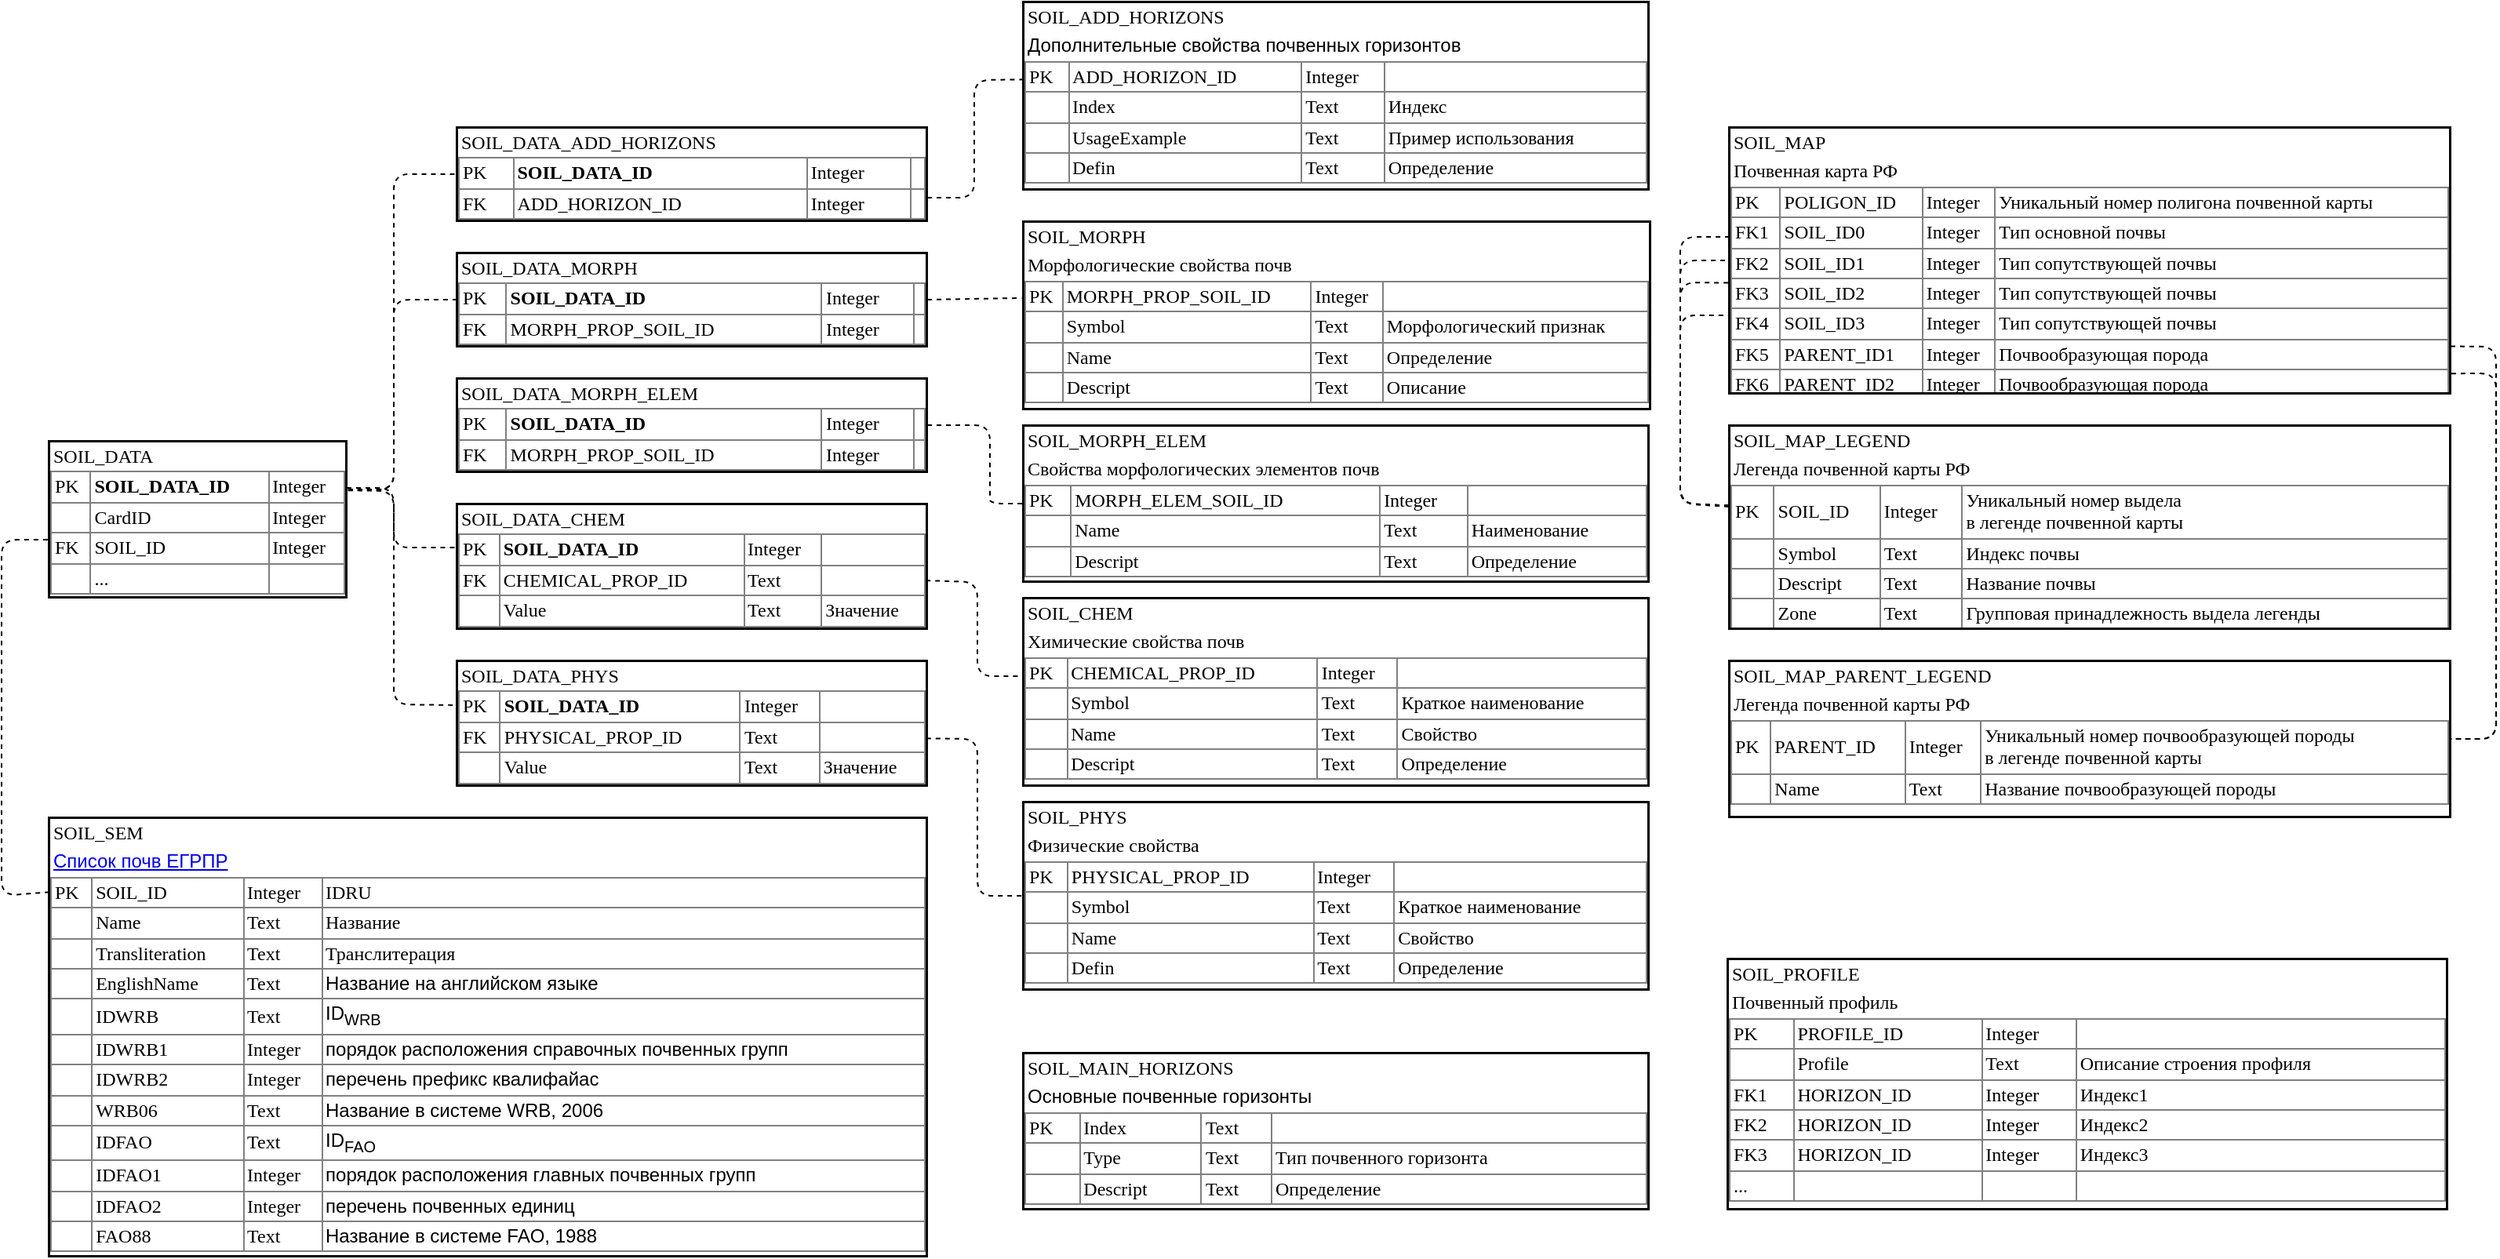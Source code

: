 <mxfile version="14.8.4" type="device" pages="3"><diagram id="x0-ySRU5RONWSuqrhOVL" name="Page-2"><mxGraphModel dx="2500" dy="2103" grid="1" gridSize="10" guides="1" tooltips="1" connect="1" arrows="1" fold="1" page="1" pageScale="1" pageWidth="827" pageHeight="1169" math="0" shadow="0"><root><mxCell id="XhA9APgQ7oPugALx9YLf-0"/><mxCell id="XhA9APgQ7oPugALx9YLf-1" parent="XhA9APgQ7oPugALx9YLf-0"/><mxCell id="XhA9APgQ7oPugALx9YLf-2" value="&lt;div style=&quot;box-sizing: border-box ; width: 100% ; padding: 2px&quot;&gt;SOIL_SEM&lt;/div&gt;&lt;div style=&quot;box-sizing: border-box ; width: 100% ; padding: 2px&quot;&gt;&lt;a name=&quot;#soils&quot; style=&quot;font-family: &amp;#34;arial&amp;#34; , &amp;#34;helvetica&amp;#34; , sans-serif ; background-color: rgb(255 , 255 , 255)&quot;&gt;&lt;font style=&quot;font-size: 12px&quot;&gt;Список почв ЕГРПР&lt;/font&gt;&lt;/a&gt;&lt;br&gt;&lt;/div&gt;&lt;table style=&quot;width: 100% ; border: 1px solid rgb(128 , 128 , 128) ; border-collapse: collapse&quot; cellpadding=&quot;2&quot; cellspacing=&quot;0&quot; border=&quot;1&quot;&gt;&lt;tbody&gt;&lt;tr&gt;&lt;td&gt;PK&lt;/td&gt;&lt;td&gt;SOIL_ID&lt;br&gt;&lt;/td&gt;&lt;td&gt;Integer&lt;/td&gt;&lt;td&gt;IDRU&lt;/td&gt;&lt;/tr&gt;&lt;tr&gt;&lt;td&gt;&lt;br&gt;&lt;/td&gt;&lt;td&gt;Name&lt;br&gt;&lt;/td&gt;&lt;td&gt;Text&lt;br&gt;&lt;/td&gt;&lt;td&gt;Название&lt;/td&gt;&lt;/tr&gt;&lt;tr&gt;&lt;td&gt;&lt;br&gt;&lt;/td&gt;&lt;td&gt;Transliteration&lt;br&gt;&lt;/td&gt;&lt;td&gt;Text&lt;br&gt;&lt;/td&gt;&lt;td&gt;Транслитерация&lt;/td&gt;&lt;/tr&gt;&lt;tr&gt;&lt;td&gt;&lt;br&gt;&lt;/td&gt;&lt;td&gt;EnglishName&lt;br&gt;&lt;/td&gt;&lt;td&gt;Text&lt;br&gt;&lt;/td&gt;&lt;td&gt;&lt;span style=&quot;font-family: &amp;#34;arial&amp;#34; , &amp;#34;helvetica&amp;#34; , sans-serif&quot;&gt;Название на английском языке&lt;/span&gt;&lt;br&gt;&lt;/td&gt;&lt;/tr&gt;&lt;tr&gt;&lt;td&gt;&lt;br&gt;&lt;/td&gt;&lt;td&gt;IDWRB&lt;br&gt;&lt;/td&gt;&lt;td&gt;Text&lt;br&gt;&lt;/td&gt;&lt;td&gt;&lt;span style=&quot;font-family: &amp;#34;arial&amp;#34; , &amp;#34;helvetica&amp;#34; , sans-serif&quot;&gt;ID&lt;sub&gt;WRB&lt;/sub&gt;&lt;/span&gt;&lt;br&gt;&lt;/td&gt;&lt;/tr&gt;&lt;tr&gt;&lt;td&gt;&lt;br&gt;&lt;/td&gt;&lt;td&gt;IDWRB1&lt;br&gt;&lt;/td&gt;&lt;td&gt;Integer&lt;br&gt;&lt;/td&gt;&lt;td&gt;&lt;span style=&quot;font-family: &amp;#34;arial&amp;#34; , &amp;#34;helvetica&amp;#34; , sans-serif ; background-color: rgb(255 , 255 , 255)&quot;&gt;порядок расположения справочных почвенных групп&lt;/span&gt;&lt;br&gt;&lt;/td&gt;&lt;/tr&gt;&lt;tr&gt;&lt;td&gt;&lt;br&gt;&lt;/td&gt;&lt;td&gt;IDWRB2&lt;br&gt;&lt;/td&gt;&lt;td&gt;Integer&lt;br&gt;&lt;/td&gt;&lt;td&gt;&lt;span style=&quot;font-family: &amp;#34;arial&amp;#34; , &amp;#34;helvetica&amp;#34; , sans-serif ; background-color: rgb(255 , 255 , 255)&quot;&gt;перечень префикс квалифайас&lt;/span&gt;&lt;br&gt;&lt;/td&gt;&lt;/tr&gt;&lt;tr&gt;&lt;td&gt;&lt;br&gt;&lt;/td&gt;&lt;td&gt;WRB06&lt;br&gt;&lt;/td&gt;&lt;td&gt;Text&lt;br&gt;&lt;/td&gt;&lt;td&gt;&lt;span style=&quot;font-family: &amp;#34;arial&amp;#34; , &amp;#34;helvetica&amp;#34; , sans-serif&quot;&gt;Название в системе WRB, 2006&lt;/span&gt;&lt;br&gt;&lt;/td&gt;&lt;/tr&gt;&lt;tr&gt;&lt;td&gt;&lt;br&gt;&lt;/td&gt;&lt;td&gt;IDFAO&lt;br&gt;&lt;/td&gt;&lt;td&gt;Text&lt;br&gt;&lt;/td&gt;&lt;td&gt;&lt;span style=&quot;font-family: &amp;#34;arial&amp;#34; , &amp;#34;helvetica&amp;#34; , sans-serif&quot;&gt;ID&lt;sub&gt;FAO&lt;/sub&gt;&lt;/span&gt;&lt;br&gt;&lt;/td&gt;&lt;/tr&gt;&lt;tr&gt;&lt;td&gt;&lt;br&gt;&lt;/td&gt;&lt;td&gt;IDFAO1&lt;br&gt;&lt;/td&gt;&lt;td&gt;Integer&lt;br&gt;&lt;/td&gt;&lt;td&gt;&lt;span style=&quot;font-family: &amp;#34;arial&amp;#34; , &amp;#34;helvetica&amp;#34; , sans-serif ; background-color: rgb(255 , 255 , 255)&quot;&gt;порядок расположения главных почвенных групп&lt;/span&gt;&lt;br&gt;&lt;/td&gt;&lt;/tr&gt;&lt;tr&gt;&lt;td&gt;&lt;br&gt;&lt;/td&gt;&lt;td&gt;IDFAO2&lt;br&gt;&lt;/td&gt;&lt;td&gt;Integer&lt;br&gt;&lt;/td&gt;&lt;td&gt;&lt;span style=&quot;font-family: &amp;#34;arial&amp;#34; , &amp;#34;helvetica&amp;#34; , sans-serif ; background-color: rgb(255 , 255 , 255)&quot;&gt;перечень почвенных единиц&lt;/span&gt;&lt;br&gt;&lt;/td&gt;&lt;/tr&gt;&lt;tr&gt;&lt;td&gt;&lt;br&gt;&lt;/td&gt;&lt;td&gt;FAO88&lt;br&gt;&lt;/td&gt;&lt;td&gt;Text&lt;br&gt;&lt;/td&gt;&lt;td&gt;&lt;span style=&quot;font-family: &amp;#34;arial&amp;#34; , &amp;#34;helvetica&amp;#34; , sans-serif&quot;&gt;Название в системе FAO, 1988&lt;/span&gt;&lt;br&gt;&lt;/td&gt;&lt;/tr&gt;&lt;/tbody&gt;&lt;/table&gt;" style="verticalAlign=top;align=left;overflow=fill;html=1;rounded=0;shadow=0;comic=0;labelBackgroundColor=none;strokeWidth=1;fontFamily=Verdana;fontSize=12;labelBorderColor=#000000;" parent="XhA9APgQ7oPugALx9YLf-1" vertex="1"><mxGeometry x="-650" y="480" width="560" height="280" as="geometry"/></mxCell><mxCell id="AesprRNfG0URK0tNV5TN-0" value="&lt;div style=&quot;box-sizing: border-box ; width: 100% ; padding: 2px&quot;&gt;SOIL_MAIN_HORIZONS&lt;/div&gt;&lt;div style=&quot;box-sizing: border-box ; width: 100% ; padding: 2px&quot;&gt;&lt;span style=&quot;font-family: &amp;#34;arial&amp;#34; , &amp;#34;helvetica&amp;#34; , sans-serif ; background-color: rgb(255 , 255 , 255)&quot;&gt;Основные почвенные горизонты&lt;/span&gt;&lt;br&gt;&lt;/div&gt;&lt;table style=&quot;width: 100% ; font-size: 1em ; border: 1px solid rgb(128 , 128 , 128) ; border-collapse: collapse&quot; cellpadding=&quot;2&quot; cellspacing=&quot;0&quot; border=&quot;1&quot;&gt;&lt;tbody&gt;&lt;tr&gt;&lt;td&gt;PK&lt;/td&gt;&lt;td&gt;Index&lt;br&gt;&lt;/td&gt;&lt;td&gt;Text&lt;br&gt;&lt;/td&gt;&lt;td&gt;&lt;br&gt;&lt;/td&gt;&lt;/tr&gt;&lt;tr&gt;&lt;td&gt;&lt;br&gt;&lt;/td&gt;&lt;td&gt;Type&lt;br&gt;&lt;/td&gt;&lt;td&gt;Text&lt;br&gt;&lt;/td&gt;&lt;td&gt;Тип почвенного горизонта&lt;/td&gt;&lt;/tr&gt;&lt;tr&gt;&lt;td&gt;&lt;br&gt;&lt;/td&gt;&lt;td&gt;Descript&lt;br&gt;&lt;/td&gt;&lt;td&gt;Text&lt;br&gt;&lt;/td&gt;&lt;td&gt;Определение&lt;/td&gt;&lt;/tr&gt;&lt;/tbody&gt;&lt;/table&gt;" style="verticalAlign=top;align=left;overflow=fill;html=1;rounded=0;shadow=0;comic=0;labelBackgroundColor=none;strokeWidth=1;fontFamily=Verdana;fontSize=12;labelBorderColor=#000000;" parent="XhA9APgQ7oPugALx9YLf-1" vertex="1"><mxGeometry x="-29" y="630" width="399" height="100" as="geometry"/></mxCell><mxCell id="AesprRNfG0URK0tNV5TN-1" value="&lt;div style=&quot;box-sizing: border-box ; width: 100% ; padding: 2px&quot;&gt;SOIL_ADD_HORIZONS&lt;/div&gt;&lt;div style=&quot;box-sizing: border-box ; width: 100% ; padding: 2px&quot;&gt;&lt;span style=&quot;font-family: &amp;#34;arial&amp;#34; , &amp;#34;helvetica&amp;#34; , sans-serif ; background-color: rgb(255 , 255 , 255)&quot;&gt;&lt;font style=&quot;font-size: 12px&quot;&gt;Дополнительные свойства почвенных горизонтов&lt;/font&gt;&lt;/span&gt;&lt;br&gt;&lt;/div&gt;&lt;table style=&quot;width: 100% ; font-size: 1em ; border: 1px solid rgb(128 , 128 , 128) ; border-collapse: collapse&quot; cellpadding=&quot;2&quot; cellspacing=&quot;0&quot; border=&quot;1&quot;&gt;&lt;tbody&gt;&lt;tr&gt;&lt;td&gt;PK&lt;/td&gt;&lt;td&gt;ADD_HORIZON_ID&lt;br&gt;&lt;/td&gt;&lt;td&gt;Integer&lt;br&gt;&lt;/td&gt;&lt;td&gt;&lt;br&gt;&lt;/td&gt;&lt;/tr&gt;&lt;tr&gt;&lt;td&gt;&lt;br&gt;&lt;/td&gt;&lt;td&gt;Index&lt;/td&gt;&lt;td&gt;Text&lt;/td&gt;&lt;td&gt;Индекс&lt;/td&gt;&lt;/tr&gt;&lt;tr&gt;&lt;td&gt;&lt;br&gt;&lt;/td&gt;&lt;td&gt;UsageExample&lt;/td&gt;&lt;td&gt;Text&lt;br&gt;&lt;/td&gt;&lt;td&gt;Пример использования&lt;/td&gt;&lt;/tr&gt;&lt;tr&gt;&lt;td&gt;&lt;br&gt;&lt;/td&gt;&lt;td&gt;Defin&lt;br&gt;&lt;/td&gt;&lt;td&gt;Text&lt;br&gt;&lt;/td&gt;&lt;td&gt;Определение&lt;/td&gt;&lt;/tr&gt;&lt;/tbody&gt;&lt;/table&gt;" style="verticalAlign=top;align=left;overflow=fill;html=1;rounded=0;shadow=0;comic=0;labelBackgroundColor=none;strokeWidth=1;fontFamily=Verdana;fontSize=12;labelBorderColor=#000000;" parent="XhA9APgQ7oPugALx9YLf-1" vertex="1"><mxGeometry x="-29" y="-40" width="399" height="120" as="geometry"/></mxCell><mxCell id="AesprRNfG0URK0tNV5TN-2" value="&lt;div style=&quot;box-sizing: border-box ; width: 100% ; padding: 2px&quot;&gt;&lt;font style=&quot;font-size: 12px&quot;&gt;SOIL_MORPH&lt;/font&gt;&lt;/div&gt;&lt;div style=&quot;box-sizing: border-box ; width: 100% ; padding: 2px&quot;&gt;&lt;font style=&quot;font-size: 12px&quot;&gt;&lt;span style=&quot;background-color: rgb(255 , 255 , 255)&quot;&gt;Морфологические свойства почв&lt;/span&gt;&lt;br&gt;&lt;/font&gt;&lt;/div&gt;&lt;table style=&quot;width: 100% ; border: 1px solid rgb(128 , 128 , 128) ; border-collapse: collapse&quot; cellpadding=&quot;2&quot; cellspacing=&quot;0&quot; border=&quot;1&quot;&gt;&lt;tbody&gt;&lt;tr&gt;&lt;td&gt;&lt;font style=&quot;font-size: 12px&quot;&gt;PK&lt;/font&gt;&lt;/td&gt;&lt;td&gt;&lt;font style=&quot;font-size: 12px&quot;&gt;MORPH_PROP_SOIL_ID&lt;br&gt;&lt;/font&gt;&lt;/td&gt;&lt;td&gt;&lt;font style=&quot;font-size: 12px&quot;&gt;Integer&lt;br&gt;&lt;/font&gt;&lt;/td&gt;&lt;td&gt;&lt;font style=&quot;font-size: 12px&quot;&gt;&lt;br&gt;&lt;/font&gt;&lt;/td&gt;&lt;/tr&gt;&lt;tr&gt;&lt;td&gt;&lt;font style=&quot;font-size: 12px&quot;&gt;&lt;br&gt;&lt;/font&gt;&lt;/td&gt;&lt;td&gt;&lt;font style=&quot;font-size: 12px&quot;&gt;Symbol&lt;/font&gt;&lt;/td&gt;&lt;td&gt;&lt;font style=&quot;font-size: 12px&quot;&gt;Text&lt;br&gt;&lt;/font&gt;&lt;/td&gt;&lt;td&gt;&lt;font style=&quot;font-size: 12px&quot;&gt;&lt;span style=&quot;text-align: -webkit-center&quot;&gt;Морфологический признак&lt;/span&gt;&lt;br&gt;&lt;/font&gt;&lt;/td&gt;&lt;/tr&gt;&lt;tr&gt;&lt;td&gt;&lt;font style=&quot;font-size: 12px&quot;&gt;&lt;br&gt;&lt;/font&gt;&lt;/td&gt;&lt;td&gt;&lt;font style=&quot;font-size: 12px&quot;&gt;Name&lt;br&gt;&lt;/font&gt;&lt;/td&gt;&lt;td&gt;&lt;font style=&quot;font-size: 12px&quot;&gt;Text&lt;br&gt;&lt;/font&gt;&lt;/td&gt;&lt;td&gt;&lt;span style=&quot;text-align: -webkit-center&quot;&gt;&lt;font style=&quot;font-size: 12px&quot;&gt;Определение&lt;/font&gt;&lt;/span&gt;&lt;br&gt;&lt;/td&gt;&lt;/tr&gt;&lt;tr&gt;&lt;td&gt;&lt;br&gt;&lt;/td&gt;&lt;td&gt;Descript&lt;/td&gt;&lt;td&gt;Text&lt;/td&gt;&lt;td&gt;Описание&lt;/td&gt;&lt;/tr&gt;&lt;/tbody&gt;&lt;/table&gt;" style="verticalAlign=top;align=left;overflow=fill;html=1;rounded=0;shadow=0;comic=0;labelBackgroundColor=none;strokeWidth=1;fontFamily=Verdana;fontSize=12;labelBorderColor=#000000;" parent="XhA9APgQ7oPugALx9YLf-1" vertex="1"><mxGeometry x="-29" y="100" width="400" height="120" as="geometry"/></mxCell><mxCell id="AesprRNfG0URK0tNV5TN-3" value="&lt;div style=&quot;box-sizing: border-box ; width: 100% ; padding: 2px&quot;&gt;&lt;font style=&quot;font-size: 12px&quot;&gt;SOIL_MORPH_ELEM&lt;/font&gt;&lt;/div&gt;&lt;div style=&quot;box-sizing: border-box ; width: 100% ; padding: 2px&quot;&gt;&lt;font style=&quot;font-size: 12px&quot;&gt;&lt;span style=&quot;background-color: rgb(255 , 255 , 255)&quot;&gt;Свойства морфологических элементов почв&lt;/span&gt;&lt;br&gt;&lt;/font&gt;&lt;/div&gt;&lt;table style=&quot;width: 100% ; border: 1px solid rgb(128 , 128 , 128) ; border-collapse: collapse&quot; cellpadding=&quot;2&quot; cellspacing=&quot;0&quot; border=&quot;1&quot;&gt;&lt;tbody&gt;&lt;tr&gt;&lt;td&gt;&lt;font style=&quot;font-size: 12px&quot;&gt;PK&lt;/font&gt;&lt;/td&gt;&lt;td&gt;&lt;font style=&quot;font-size: 12px&quot;&gt;MORPH_ELEM_SOIL_ID&lt;br&gt;&lt;/font&gt;&lt;/td&gt;&lt;td&gt;&lt;font style=&quot;font-size: 12px&quot;&gt;Integer&lt;br&gt;&lt;/font&gt;&lt;/td&gt;&lt;td&gt;&lt;font style=&quot;font-size: 12px&quot;&gt;&lt;br&gt;&lt;/font&gt;&lt;/td&gt;&lt;/tr&gt;&lt;tr&gt;&lt;td&gt;&lt;font style=&quot;font-size: 12px&quot;&gt;&lt;br&gt;&lt;/font&gt;&lt;/td&gt;&lt;td&gt;&lt;font style=&quot;font-size: 12px&quot;&gt;Name&lt;/font&gt;&lt;/td&gt;&lt;td&gt;&lt;font style=&quot;font-size: 12px&quot;&gt;Text&lt;br&gt;&lt;/font&gt;&lt;/td&gt;&lt;td&gt;&lt;font style=&quot;font-size: 12px&quot;&gt;&lt;span style=&quot;text-align: -webkit-center&quot;&gt;Наименование&lt;/span&gt;&lt;br&gt;&lt;/font&gt;&lt;/td&gt;&lt;/tr&gt;&lt;tr&gt;&lt;td&gt;&lt;font style=&quot;font-size: 12px&quot;&gt;&lt;br&gt;&lt;/font&gt;&lt;/td&gt;&lt;td&gt;&lt;font style=&quot;font-size: 12px&quot;&gt;Descript&lt;br&gt;&lt;/font&gt;&lt;/td&gt;&lt;td&gt;&lt;font style=&quot;font-size: 12px&quot;&gt;Text&lt;br&gt;&lt;/font&gt;&lt;/td&gt;&lt;td&gt;&lt;span style=&quot;text-align: -webkit-center&quot;&gt;&lt;font style=&quot;font-size: 12px&quot;&gt;Определение&lt;/font&gt;&lt;/span&gt;&lt;br&gt;&lt;/td&gt;&lt;/tr&gt;&lt;/tbody&gt;&lt;/table&gt;" style="verticalAlign=top;align=left;overflow=fill;html=1;rounded=0;shadow=0;comic=0;labelBackgroundColor=none;strokeWidth=1;fontFamily=Verdana;fontSize=12;labelBorderColor=#000000;" parent="XhA9APgQ7oPugALx9YLf-1" vertex="1"><mxGeometry x="-29" y="230" width="399" height="100" as="geometry"/></mxCell><mxCell id="AesprRNfG0URK0tNV5TN-4" value="&lt;div style=&quot;box-sizing: border-box ; width: 100% ; padding: 2px&quot;&gt;&lt;font style=&quot;font-size: 12px&quot;&gt;SOIL_CHEM&lt;/font&gt;&lt;/div&gt;&lt;div style=&quot;box-sizing: border-box ; width: 100% ; padding: 2px&quot;&gt;&lt;font style=&quot;font-size: 12px&quot;&gt;&lt;span style=&quot;background-color: rgb(255 , 255 , 255)&quot;&gt;Химические свойства почв&lt;/span&gt;&lt;br&gt;&lt;/font&gt;&lt;/div&gt;&lt;table style=&quot;width: 100% ; border: 1px solid rgb(128 , 128 , 128) ; border-collapse: collapse&quot; cellpadding=&quot;2&quot; cellspacing=&quot;0&quot; border=&quot;1&quot;&gt;&lt;tbody&gt;&lt;tr&gt;&lt;td&gt;&lt;font style=&quot;font-size: 12px&quot;&gt;PK&lt;/font&gt;&lt;/td&gt;&lt;td&gt;&lt;font style=&quot;font-size: 12px&quot;&gt;CHEMICAL_PROP_ID&lt;br&gt;&lt;/font&gt;&lt;/td&gt;&lt;td&gt;&lt;font style=&quot;font-size: 12px&quot;&gt;Integer&lt;br&gt;&lt;/font&gt;&lt;/td&gt;&lt;td&gt;&lt;font style=&quot;font-size: 12px&quot;&gt;&lt;br&gt;&lt;/font&gt;&lt;/td&gt;&lt;/tr&gt;&lt;tr&gt;&lt;td&gt;&lt;br&gt;&lt;/td&gt;&lt;td&gt;Symbol&lt;/td&gt;&lt;td&gt;Text&lt;/td&gt;&lt;td&gt;Краткое наименование&lt;/td&gt;&lt;/tr&gt;&lt;tr&gt;&lt;td&gt;&lt;/td&gt;&lt;td&gt;&lt;font style=&quot;font-size: 12px&quot;&gt;Name&lt;/font&gt;&lt;/td&gt;&lt;td&gt;&lt;font style=&quot;font-size: 12px&quot;&gt;Text&lt;br&gt;&lt;/font&gt;&lt;/td&gt;&lt;td&gt;&lt;font style=&quot;font-size: 12px&quot;&gt;&lt;span style=&quot;text-align: -webkit-center&quot;&gt;Свойство&lt;/span&gt;&lt;br&gt;&lt;/font&gt;&lt;/td&gt;&lt;/tr&gt;&lt;tr&gt;&lt;td&gt;&lt;font style=&quot;font-size: 12px&quot;&gt;&lt;br&gt;&lt;/font&gt;&lt;/td&gt;&lt;td&gt;&lt;font style=&quot;font-size: 12px&quot;&gt;Descript&lt;br&gt;&lt;/font&gt;&lt;/td&gt;&lt;td&gt;&lt;font style=&quot;font-size: 12px&quot;&gt;Text&lt;br&gt;&lt;/font&gt;&lt;/td&gt;&lt;td&gt;&lt;font style=&quot;font-size: 12px&quot;&gt;Определение&lt;/font&gt;&lt;/td&gt;&lt;/tr&gt;&lt;/tbody&gt;&lt;/table&gt;" style="verticalAlign=top;align=left;overflow=fill;html=1;rounded=0;shadow=0;comic=0;labelBackgroundColor=none;strokeWidth=1;fontFamily=Verdana;fontSize=12;labelBorderColor=#000000;" parent="XhA9APgQ7oPugALx9YLf-1" vertex="1"><mxGeometry x="-29" y="340" width="399" height="120" as="geometry"/></mxCell><mxCell id="AesprRNfG0URK0tNV5TN-5" value="&lt;div style=&quot;box-sizing: border-box ; width: 100% ; padding: 2px&quot;&gt;&lt;font style=&quot;font-size: 12px&quot;&gt;SOIL_PHYS&lt;/font&gt;&lt;/div&gt;&lt;div style=&quot;box-sizing: border-box ; width: 100% ; padding: 2px&quot;&gt;&lt;font style=&quot;font-size: 12px&quot;&gt;&lt;span style=&quot;background-color: rgb(255 , 255 , 255)&quot;&gt;Физические свойства&lt;/span&gt;&lt;br&gt;&lt;/font&gt;&lt;/div&gt;&lt;table style=&quot;width: 100% ; border: 1px solid rgb(128 , 128 , 128) ; border-collapse: collapse&quot; cellpadding=&quot;2&quot; cellspacing=&quot;0&quot; border=&quot;1&quot;&gt;&lt;tbody&gt;&lt;tr&gt;&lt;td&gt;&lt;font style=&quot;font-size: 12px&quot;&gt;PK&lt;/font&gt;&lt;/td&gt;&lt;td&gt;&lt;font style=&quot;font-size: 12px&quot;&gt;PHYSICAL_PROP_ID&lt;br&gt;&lt;/font&gt;&lt;/td&gt;&lt;td&gt;&lt;font style=&quot;font-size: 12px&quot;&gt;Integer&lt;br&gt;&lt;/font&gt;&lt;/td&gt;&lt;td&gt;&lt;font style=&quot;font-size: 12px&quot;&gt;&lt;br&gt;&lt;/font&gt;&lt;/td&gt;&lt;/tr&gt;&lt;tr&gt;&lt;td&gt;&lt;br&gt;&lt;/td&gt;&lt;td&gt;Symbol&lt;/td&gt;&lt;td&gt;Text&lt;/td&gt;&lt;td&gt;Краткое наименование&lt;br&gt;&lt;/td&gt;&lt;/tr&gt;&lt;tr&gt;&lt;td&gt;&lt;font style=&quot;font-size: 12px&quot;&gt;&lt;br&gt;&lt;/font&gt;&lt;/td&gt;&lt;td&gt;&lt;font style=&quot;font-size: 12px&quot;&gt;Name&lt;/font&gt;&lt;/td&gt;&lt;td&gt;&lt;font style=&quot;font-size: 12px&quot;&gt;Text&lt;br&gt;&lt;/font&gt;&lt;/td&gt;&lt;td&gt;&lt;font style=&quot;font-size: 12px&quot;&gt;Свойство&lt;/font&gt;&lt;/td&gt;&lt;/tr&gt;&lt;tr&gt;&lt;td&gt;&lt;font style=&quot;font-size: 12px&quot;&gt;&lt;br&gt;&lt;/font&gt;&lt;/td&gt;&lt;td&gt;&lt;font style=&quot;font-size: 12px&quot;&gt;Defin&lt;br&gt;&lt;/font&gt;&lt;/td&gt;&lt;td&gt;&lt;font style=&quot;font-size: 12px&quot;&gt;Text&lt;br&gt;&lt;/font&gt;&lt;/td&gt;&lt;td&gt;&lt;font style=&quot;font-size: 12px&quot;&gt;Определение&lt;/font&gt;&lt;/td&gt;&lt;/tr&gt;&lt;/tbody&gt;&lt;/table&gt;" style="verticalAlign=top;align=left;overflow=fill;html=1;rounded=0;shadow=0;comic=0;labelBackgroundColor=none;strokeWidth=1;fontFamily=Verdana;fontSize=12;labelBorderColor=#000000;" parent="XhA9APgQ7oPugALx9YLf-1" vertex="1"><mxGeometry x="-29" y="470" width="399" height="120" as="geometry"/></mxCell><mxCell id="AesprRNfG0URK0tNV5TN-6" value="&lt;div style=&quot;box-sizing: border-box ; width: 100% ; padding: 2px&quot;&gt;SOIL_DATA_PHYS&lt;/div&gt;&lt;table style=&quot;width: 100% ; font-size: 1em ; border: 1px solid rgb(128 , 128 , 128) ; border-collapse: collapse&quot; cellpadding=&quot;2&quot; cellspacing=&quot;0&quot; border=&quot;1&quot;&gt;&lt;tbody&gt;&lt;tr&gt;&lt;td&gt;PK&lt;/td&gt;&lt;td&gt;&lt;b&gt;SOIL_DATA_ID&lt;/b&gt;&lt;br&gt;&lt;/td&gt;&lt;td&gt;Integer&lt;/td&gt;&lt;td&gt;&lt;br&gt;&lt;/td&gt;&lt;/tr&gt;&lt;tr&gt;&lt;td&gt;FK&lt;/td&gt;&lt;td&gt;PHYSICAL_PROP_ID&lt;br&gt;&lt;/td&gt;&lt;td&gt;Text&lt;/td&gt;&lt;td&gt;&lt;br&gt;&lt;/td&gt;&lt;/tr&gt;&lt;tr&gt;&lt;td&gt;&lt;br&gt;&lt;/td&gt;&lt;td&gt;Value&lt;/td&gt;&lt;td&gt;Text&lt;/td&gt;&lt;td&gt;Значение&lt;/td&gt;&lt;/tr&gt;&lt;/tbody&gt;&lt;/table&gt;" style="verticalAlign=top;align=left;overflow=fill;html=1;rounded=0;shadow=0;comic=0;labelBackgroundColor=none;strokeWidth=1;fontFamily=Verdana;fontSize=12;labelBorderColor=#000000;" parent="XhA9APgQ7oPugALx9YLf-1" vertex="1"><mxGeometry x="-390" y="380" width="300" height="80" as="geometry"/></mxCell><mxCell id="AesprRNfG0URK0tNV5TN-7" value="&lt;div style=&quot;box-sizing: border-box ; width: 100% ; padding: 2px&quot;&gt;SOIL_PROFILE&lt;/div&gt;&lt;div style=&quot;box-sizing: border-box ; width: 100% ; padding: 2px&quot;&gt;Почвенный профиль&lt;br&gt;&lt;/div&gt;&lt;table style=&quot;width: 100% ; font-size: 1em ; border: 1px solid rgb(128 , 128 , 128) ; border-collapse: collapse&quot; cellpadding=&quot;2&quot; cellspacing=&quot;0&quot; border=&quot;1&quot;&gt;&lt;tbody&gt;&lt;tr&gt;&lt;td&gt;PK&lt;/td&gt;&lt;td&gt;PROFILE_ID&lt;br&gt;&lt;/td&gt;&lt;td&gt;Integer&lt;br&gt;&lt;/td&gt;&lt;td&gt;&lt;br&gt;&lt;/td&gt;&lt;/tr&gt;&lt;tr&gt;&lt;td&gt;&lt;br&gt;&lt;/td&gt;&lt;td&gt;Profile&lt;/td&gt;&lt;td&gt;Text&lt;/td&gt;&lt;td&gt;Описание строения профиля&lt;/td&gt;&lt;/tr&gt;&lt;tr&gt;&lt;td&gt;FK1&lt;/td&gt;&lt;td&gt;HORIZON_ID&lt;br&gt;&lt;/td&gt;&lt;td&gt;Integer&lt;br&gt;&lt;/td&gt;&lt;td&gt;Индекс1&lt;/td&gt;&lt;/tr&gt;&lt;tr&gt;&lt;td&gt;FK2&lt;/td&gt;&lt;td&gt;HORIZON_ID&lt;br&gt;&lt;/td&gt;&lt;td&gt;Integer&lt;br&gt;&lt;/td&gt;&lt;td&gt;Индекс2&lt;/td&gt;&lt;/tr&gt;&lt;tr&gt;&lt;td&gt;FK3&lt;/td&gt;&lt;td&gt;HORIZON_ID&lt;br&gt;&lt;/td&gt;&lt;td&gt;Integer&lt;br&gt;&lt;/td&gt;&lt;td&gt;Индекс3&lt;/td&gt;&lt;/tr&gt;&lt;tr&gt;&lt;td&gt;...&lt;/td&gt;&lt;td&gt;&lt;br&gt;&lt;/td&gt;&lt;td&gt;&lt;br&gt;&lt;/td&gt;&lt;td&gt;&lt;br&gt;&lt;/td&gt;&lt;/tr&gt;&lt;/tbody&gt;&lt;/table&gt;" style="verticalAlign=top;align=left;overflow=fill;html=1;rounded=0;shadow=0;comic=0;labelBackgroundColor=none;strokeWidth=1;fontFamily=Verdana;fontSize=12;labelBorderColor=#000000;" parent="XhA9APgQ7oPugALx9YLf-1" vertex="1"><mxGeometry x="420" y="570" width="459" height="160" as="geometry"/></mxCell><mxCell id="AesprRNfG0URK0tNV5TN-8" value="&lt;div style=&quot;box-sizing: border-box ; width: 100% ; padding: 2px&quot;&gt;SOIL_DATA&lt;/div&gt;&lt;table style=&quot;width: 100% ; font-size: 1em ; border: 1px solid rgb(128 , 128 , 128) ; border-collapse: collapse&quot; cellpadding=&quot;2&quot; cellspacing=&quot;0&quot; border=&quot;1&quot;&gt;&lt;tbody&gt;&lt;tr&gt;&lt;td&gt;PK&lt;/td&gt;&lt;td&gt;&lt;b&gt;SOIL_DATA_ID&lt;/b&gt;&lt;br&gt;&lt;/td&gt;&lt;td&gt;Integer&lt;/td&gt;&lt;/tr&gt;&lt;tr&gt;&lt;td&gt;&lt;br&gt;&lt;/td&gt;&lt;td&gt;CardID&lt;br&gt;&lt;/td&gt;&lt;td&gt;Integer&lt;br&gt;&lt;/td&gt;&lt;/tr&gt;&lt;tr&gt;&lt;td&gt;FK&lt;/td&gt;&lt;td&gt;SOIL_ID&lt;/td&gt;&lt;td&gt;Integer&lt;/td&gt;&lt;/tr&gt;&lt;tr&gt;&lt;td&gt;&lt;br&gt;&lt;/td&gt;&lt;td&gt;...&lt;/td&gt;&lt;td&gt;&lt;br&gt;&lt;/td&gt;&lt;/tr&gt;&lt;/tbody&gt;&lt;/table&gt;" style="verticalAlign=top;align=left;overflow=fill;html=1;rounded=0;shadow=0;comic=0;labelBackgroundColor=none;strokeWidth=1;fontFamily=Verdana;fontSize=12;labelBorderColor=#000000;" parent="XhA9APgQ7oPugALx9YLf-1" vertex="1"><mxGeometry x="-650" y="240" width="190" height="100" as="geometry"/></mxCell><mxCell id="AesprRNfG0URK0tNV5TN-9" value="&lt;div style=&quot;box-sizing: border-box ; width: 100% ; padding: 2px&quot;&gt;SOIL_DATA_CHEM&lt;/div&gt;&lt;table style=&quot;width: 100% ; font-size: 1em ; border: 1px solid rgb(128 , 128 , 128) ; border-collapse: collapse&quot; cellpadding=&quot;2&quot; cellspacing=&quot;0&quot; border=&quot;1&quot;&gt;&lt;tbody&gt;&lt;tr&gt;&lt;td&gt;PK&lt;/td&gt;&lt;td&gt;&lt;b&gt;SOIL_DATA_ID&lt;br&gt;&lt;/b&gt;&lt;/td&gt;&lt;td&gt;Integer&lt;/td&gt;&lt;td&gt;&lt;br&gt;&lt;/td&gt;&lt;/tr&gt;&lt;tr&gt;&lt;td&gt;FK&lt;/td&gt;&lt;td&gt;CHEMICAL_PROP_ID&lt;br&gt;&lt;/td&gt;&lt;td&gt;Text&lt;/td&gt;&lt;td&gt;&lt;br&gt;&lt;/td&gt;&lt;/tr&gt;&lt;tr&gt;&lt;td&gt;&lt;br&gt;&lt;/td&gt;&lt;td&gt;Value&lt;/td&gt;&lt;td&gt;Text&lt;/td&gt;&lt;td&gt;Значение&lt;/td&gt;&lt;/tr&gt;&lt;/tbody&gt;&lt;/table&gt;" style="verticalAlign=top;align=left;overflow=fill;html=1;rounded=0;shadow=0;comic=0;labelBackgroundColor=none;strokeWidth=1;fontFamily=Verdana;fontSize=12;labelBorderColor=#000000;" parent="XhA9APgQ7oPugALx9YLf-1" vertex="1"><mxGeometry x="-390" y="280" width="300" height="80" as="geometry"/></mxCell><mxCell id="AesprRNfG0URK0tNV5TN-10" value="&lt;div style=&quot;box-sizing: border-box ; width: 100% ; padding: 2px&quot;&gt;SOIL_DATA_MORPH&lt;/div&gt;&lt;table style=&quot;width: 100% ; font-size: 1em ; border: 1px solid rgb(128 , 128 , 128) ; border-collapse: collapse&quot; cellpadding=&quot;2&quot; cellspacing=&quot;0&quot; border=&quot;1&quot;&gt;&lt;tbody&gt;&lt;tr&gt;&lt;td&gt;PK&lt;/td&gt;&lt;td&gt;&lt;b&gt;SOIL_DATA_ID&lt;/b&gt;&lt;br&gt;&lt;/td&gt;&lt;td&gt;Integer&lt;/td&gt;&lt;td&gt;&lt;br&gt;&lt;/td&gt;&lt;/tr&gt;&lt;tr&gt;&lt;td&gt;FK&lt;/td&gt;&lt;td&gt;MORPH_PROP_SOIL_ID&lt;br&gt;&lt;/td&gt;&lt;td&gt;Integer&lt;br&gt;&lt;/td&gt;&lt;td&gt;&lt;br&gt;&lt;/td&gt;&lt;/tr&gt;&lt;/tbody&gt;&lt;/table&gt;" style="verticalAlign=top;align=left;overflow=fill;html=1;rounded=0;shadow=0;comic=0;labelBackgroundColor=none;strokeWidth=1;fontFamily=Verdana;fontSize=12;labelBorderColor=#000000;" parent="XhA9APgQ7oPugALx9YLf-1" vertex="1"><mxGeometry x="-390" y="120" width="300" height="60" as="geometry"/></mxCell><mxCell id="AesprRNfG0URK0tNV5TN-12" value="&lt;div style=&quot;box-sizing: border-box ; width: 100% ; padding: 2px&quot;&gt;SOIL_DATA_ADD_HORIZONS&lt;/div&gt;&lt;table style=&quot;width: 100% ; font-size: 1em ; border: 1px solid rgb(128 , 128 , 128) ; border-collapse: collapse&quot; cellpadding=&quot;2&quot; cellspacing=&quot;0&quot; border=&quot;1&quot;&gt;&lt;tbody&gt;&lt;tr&gt;&lt;td&gt;PK&lt;/td&gt;&lt;td&gt;&lt;b&gt;SOIL_DATA_ID&lt;/b&gt;&lt;br&gt;&lt;/td&gt;&lt;td&gt;Integer&lt;/td&gt;&lt;td&gt;&lt;br&gt;&lt;/td&gt;&lt;/tr&gt;&lt;tr&gt;&lt;td&gt;FK&lt;/td&gt;&lt;td&gt;ADD_HORIZON_ID&lt;br&gt;&lt;/td&gt;&lt;td&gt;Integer&lt;br&gt;&lt;/td&gt;&lt;td&gt;&lt;br&gt;&lt;/td&gt;&lt;/tr&gt;&lt;/tbody&gt;&lt;/table&gt;" style="verticalAlign=top;align=left;overflow=fill;html=1;rounded=0;shadow=0;comic=0;labelBackgroundColor=none;strokeWidth=1;fontFamily=Verdana;fontSize=12;labelBorderColor=#000000;" parent="XhA9APgQ7oPugALx9YLf-1" vertex="1"><mxGeometry x="-390" y="40" width="300" height="60" as="geometry"/></mxCell><mxCell id="AK_D2PjqsnvV3bL6djey-0" value="" style="endArrow=none;dashed=1;html=1;fontColor=#000000;entryX=0.004;entryY=0.63;entryDx=0;entryDy=0;exitX=0.001;exitY=0.17;exitDx=0;exitDy=0;exitPerimeter=0;entryPerimeter=0;" parent="XhA9APgQ7oPugALx9YLf-1" source="XhA9APgQ7oPugALx9YLf-2" target="AesprRNfG0URK0tNV5TN-8" edge="1"><mxGeometry width="50" height="50" relative="1" as="geometry"><mxPoint x="-230" y="380" as="sourcePoint"/><mxPoint x="-180" y="330" as="targetPoint"/><Array as="points"><mxPoint x="-680" y="530"/><mxPoint x="-680" y="303"/></Array></mxGeometry></mxCell><mxCell id="AK_D2PjqsnvV3bL6djey-2" value="&lt;div style=&quot;box-sizing: border-box ; width: 100% ; padding: 2px&quot;&gt;&lt;font style=&quot;font-size: 12px&quot;&gt;SOIL_MAP&lt;/font&gt;&lt;/div&gt;&lt;div style=&quot;box-sizing: border-box ; width: 100% ; padding: 2px&quot;&gt;&lt;font style=&quot;font-size: 12px&quot;&gt;Почвенная карта РФ&lt;/font&gt;&lt;/div&gt;&lt;table style=&quot;width: 100% ; border: 1px solid rgb(128 , 128 , 128) ; border-collapse: collapse&quot; cellpadding=&quot;2&quot; cellspacing=&quot;0&quot; border=&quot;1&quot;&gt;&lt;tbody&gt;&lt;tr&gt;&lt;td&gt;&lt;font style=&quot;font-size: 12px&quot;&gt;PK&lt;/font&gt;&lt;/td&gt;&lt;td&gt;&lt;font style=&quot;font-size: 12px&quot;&gt;POLIGON_ID&lt;br&gt;&lt;/font&gt;&lt;/td&gt;&lt;td&gt;&lt;font style=&quot;font-size: 12px&quot;&gt;Integer&lt;/font&gt;&lt;/td&gt;&lt;td&gt;&lt;span style=&quot;background-color: rgb(255 , 255 , 255)&quot;&gt;&lt;font style=&quot;font-size: 12px&quot;&gt;Уникальный номер полигона почвенной карты&lt;/font&gt;&lt;/span&gt;&lt;/td&gt;&lt;/tr&gt;&lt;tr&gt;&lt;td&gt;&lt;font style=&quot;font-size: 12px&quot;&gt;FK1&lt;/font&gt;&lt;/td&gt;&lt;td&gt;&lt;font style=&quot;font-size: 12px&quot;&gt;SOIL_ID0&lt;br&gt;&lt;/font&gt;&lt;/td&gt;&lt;td&gt;&lt;font style=&quot;font-size: 12px&quot;&gt;Integer&lt;br&gt;&lt;/font&gt;&lt;/td&gt;&lt;td&gt;&lt;font style=&quot;font-size: 12px&quot;&gt;&lt;span style=&quot;background-color: rgb(255 , 255 , 255)&quot;&gt;Тип основной почвы&lt;/span&gt;&lt;br&gt;&lt;/font&gt;&lt;/td&gt;&lt;/tr&gt;&lt;tr&gt;&lt;td&gt;&lt;font style=&quot;font-size: 12px&quot;&gt;FK2&lt;/font&gt;&lt;/td&gt;&lt;td&gt;&lt;font style=&quot;font-size: 12px&quot;&gt;SOIL_ID1&lt;/font&gt;&lt;/td&gt;&lt;td&gt;&lt;font style=&quot;font-size: 12px&quot;&gt;Integer&lt;/font&gt;&lt;/td&gt;&lt;td&gt;&lt;font style=&quot;font-size: 12px&quot;&gt;&lt;span style=&quot;background-color: rgb(255 , 255 , 255)&quot;&gt;Тип сопутствующей почвы&lt;/span&gt;&lt;br&gt;&lt;/font&gt;&lt;/td&gt;&lt;/tr&gt;&lt;tr&gt;&lt;td&gt;&lt;font style=&quot;font-size: 12px&quot;&gt;FK3&lt;br&gt;&lt;/font&gt;&lt;/td&gt;&lt;td&gt;&lt;font style=&quot;font-size: 12px&quot;&gt;SOIL_ID2&lt;/font&gt;&lt;/td&gt;&lt;td&gt;&lt;font style=&quot;font-size: 12px&quot;&gt;Integer&lt;br&gt;&lt;/font&gt;&lt;/td&gt;&lt;td&gt;&lt;font style=&quot;font-size: 12px&quot;&gt;&lt;span style=&quot;background-color: rgb(255 , 255 , 255)&quot;&gt;Тип сопутствующей почвы&lt;/span&gt;&lt;br&gt;&lt;/font&gt;&lt;/td&gt;&lt;/tr&gt;&lt;tr&gt;&lt;td&gt;&lt;font style=&quot;font-size: 12px&quot;&gt;FK4&lt;/font&gt;&lt;/td&gt;&lt;td&gt;&lt;font style=&quot;font-size: 12px&quot;&gt;SOIL_ID3&lt;br&gt;&lt;/font&gt;&lt;/td&gt;&lt;td&gt;&lt;font style=&quot;font-size: 12px&quot;&gt;Integer&lt;br&gt;&lt;/font&gt;&lt;/td&gt;&lt;td&gt;&lt;font style=&quot;font-size: 12px&quot;&gt;&lt;span style=&quot;background-color: rgb(255 , 255 , 255)&quot;&gt;Тип сопутствующей почвы&lt;/span&gt;&lt;br&gt;&lt;/font&gt;&lt;/td&gt;&lt;/tr&gt;&lt;tr&gt;&lt;td&gt;&lt;font style=&quot;font-size: 12px&quot;&gt;FK5&lt;/font&gt;&lt;/td&gt;&lt;td&gt;&lt;font style=&quot;font-size: 12px&quot;&gt;PARENT_ID1&lt;/font&gt;&lt;/td&gt;&lt;td&gt;&lt;font style=&quot;font-size: 12px&quot;&gt;Integer&lt;br&gt;&lt;/font&gt;&lt;/td&gt;&lt;td&gt;&lt;font style=&quot;font-size: 12px&quot;&gt;&lt;span style=&quot;background-color: rgb(255 , 255 , 255)&quot;&gt;Почвообразующая порода&lt;/span&gt;&lt;br&gt;&lt;/font&gt;&lt;/td&gt;&lt;/tr&gt;&lt;tr&gt;&lt;td&gt;&lt;font style=&quot;font-size: 12px&quot;&gt;FK6&lt;/font&gt;&lt;/td&gt;&lt;td&gt;&lt;font style=&quot;font-size: 12px&quot;&gt;PARENT_ID2&lt;br&gt;&lt;/font&gt;&lt;/td&gt;&lt;td&gt;&lt;font style=&quot;font-size: 12px&quot;&gt;Integer&lt;br&gt;&lt;/font&gt;&lt;/td&gt;&lt;td&gt;&lt;font style=&quot;font-size: 12px&quot;&gt;&lt;span style=&quot;background-color: rgb(255 , 255 , 255)&quot;&gt;Почвообразующая порода&lt;/span&gt;&lt;br&gt;&lt;/font&gt;&lt;/td&gt;&lt;/tr&gt;&lt;/tbody&gt;&lt;/table&gt;" style="verticalAlign=top;align=left;overflow=fill;html=1;rounded=0;shadow=0;comic=0;labelBackgroundColor=none;strokeWidth=1;fontFamily=Verdana;fontSize=12;labelBorderColor=#000000;" parent="XhA9APgQ7oPugALx9YLf-1" vertex="1"><mxGeometry x="421" y="40" width="460" height="170" as="geometry"/></mxCell><mxCell id="AK_D2PjqsnvV3bL6djey-3" value="&lt;div style=&quot;box-sizing: border-box ; width: 100% ; padding: 2px&quot;&gt;&lt;font style=&quot;font-size: 12px&quot;&gt;SOIL_MAP_LEGEND&lt;/font&gt;&lt;/div&gt;&lt;div style=&quot;box-sizing: border-box ; width: 100% ; padding: 2px&quot;&gt;&lt;font style=&quot;font-size: 12px&quot;&gt;Легенда почвенной карты РФ&lt;/font&gt;&lt;/div&gt;&lt;table style=&quot;width: 100% ; border: 1px solid rgb(128 , 128 , 128) ; border-collapse: collapse&quot; cellpadding=&quot;2&quot; cellspacing=&quot;0&quot; border=&quot;1&quot;&gt;&lt;tbody&gt;&lt;tr&gt;&lt;td&gt;&lt;font style=&quot;font-size: 12px&quot;&gt;PK&lt;/font&gt;&lt;/td&gt;&lt;td&gt;&lt;font style=&quot;font-size: 12px&quot;&gt;SOIL_ID&lt;br&gt;&lt;/font&gt;&lt;/td&gt;&lt;td&gt;&lt;font style=&quot;font-size: 12px&quot;&gt;Integer&lt;/font&gt;&lt;/td&gt;&lt;td&gt;&lt;font style=&quot;font-size: 12px&quot;&gt;&lt;span style=&quot;background-color: rgb(255 , 255 , 255)&quot;&gt;Уникальный номер выдела &lt;br&gt;в легенде почвенной карты&lt;/span&gt;&lt;br&gt;&lt;/font&gt;&lt;/td&gt;&lt;/tr&gt;&lt;tr&gt;&lt;td&gt;&lt;font style=&quot;font-size: 12px&quot;&gt;&lt;br&gt;&lt;/font&gt;&lt;/td&gt;&lt;td&gt;&lt;font style=&quot;font-size: 12px&quot;&gt;Symbol&lt;/font&gt;&lt;/td&gt;&lt;td&gt;&lt;font style=&quot;font-size: 12px&quot;&gt;Text&lt;br&gt;&lt;/font&gt;&lt;/td&gt;&lt;td&gt;&lt;font style=&quot;font-size: 12px&quot;&gt;Индекс почвы&lt;br&gt;&lt;/font&gt;&lt;/td&gt;&lt;/tr&gt;&lt;tr&gt;&lt;td&gt;&lt;font style=&quot;font-size: 12px&quot;&gt;&lt;br&gt;&lt;/font&gt;&lt;/td&gt;&lt;td&gt;&lt;font style=&quot;font-size: 12px&quot;&gt;Descript&lt;/font&gt;&lt;/td&gt;&lt;td&gt;&lt;font style=&quot;font-size: 12px&quot;&gt;Text&lt;/font&gt;&lt;/td&gt;&lt;td&gt;&lt;font style=&quot;font-size: 12px&quot;&gt;Название почвы&lt;br&gt;&lt;/font&gt;&lt;/td&gt;&lt;/tr&gt;&lt;tr&gt;&lt;td&gt;&lt;font style=&quot;font-size: 12px&quot;&gt;&lt;br&gt;&lt;/font&gt;&lt;/td&gt;&lt;td&gt;&lt;font style=&quot;font-size: 12px&quot;&gt;Zone&lt;/font&gt;&lt;/td&gt;&lt;td&gt;&lt;font style=&quot;font-size: 12px&quot;&gt;Text&lt;br&gt;&lt;/font&gt;&lt;/td&gt;&lt;td&gt;&lt;font style=&quot;font-size: 12px&quot;&gt;&lt;font style=&quot;font-size: 12px&quot;&gt;Групповая принадлежность выдела легенды&lt;/font&gt;&lt;br&gt;&lt;/font&gt;&lt;/td&gt;&lt;/tr&gt;&lt;/tbody&gt;&lt;/table&gt;" style="verticalAlign=top;align=left;overflow=fill;html=1;rounded=0;shadow=0;comic=0;labelBackgroundColor=none;strokeWidth=1;fontFamily=Verdana;fontSize=12;labelBorderColor=#000000;" parent="XhA9APgQ7oPugALx9YLf-1" vertex="1"><mxGeometry x="421" y="230" width="460" height="130" as="geometry"/></mxCell><mxCell id="AK_D2PjqsnvV3bL6djey-4" value="&lt;div style=&quot;box-sizing: border-box ; width: 100% ; padding: 2px&quot;&gt;&lt;font style=&quot;font-size: 12px&quot;&gt;SOIL_MAP_PARENT_LEGEND&lt;/font&gt;&lt;/div&gt;&lt;div style=&quot;box-sizing: border-box ; width: 100% ; padding: 2px&quot;&gt;&lt;font style=&quot;font-size: 12px&quot;&gt;Легенда почвенной карты РФ&lt;/font&gt;&lt;/div&gt;&lt;table style=&quot;width: 100% ; border: 1px solid rgb(128 , 128 , 128) ; border-collapse: collapse&quot; cellpadding=&quot;2&quot; cellspacing=&quot;0&quot; border=&quot;1&quot;&gt;&lt;tbody&gt;&lt;tr&gt;&lt;td&gt;&lt;font style=&quot;font-size: 12px&quot;&gt;PK&lt;/font&gt;&lt;/td&gt;&lt;td&gt;&lt;font style=&quot;font-size: 12px&quot;&gt;PARENT_ID&lt;br&gt;&lt;/font&gt;&lt;/td&gt;&lt;td&gt;&lt;font style=&quot;font-size: 12px&quot;&gt;Integer&lt;/font&gt;&lt;/td&gt;&lt;td&gt;&lt;font style=&quot;font-size: 12px&quot;&gt;Уникальный номер почвообразующей породы &lt;br&gt;в легенде почвенной карты&lt;br&gt;&lt;/font&gt;&lt;/td&gt;&lt;/tr&gt;&lt;tr&gt;&lt;td&gt;&lt;font style=&quot;font-size: 12px&quot;&gt;&lt;br&gt;&lt;/font&gt;&lt;/td&gt;&lt;td&gt;&lt;font style=&quot;font-size: 12px&quot;&gt;Name&lt;/font&gt;&lt;/td&gt;&lt;td&gt;&lt;font style=&quot;font-size: 12px&quot;&gt;Text&lt;br&gt;&lt;/font&gt;&lt;/td&gt;&lt;td&gt;&lt;font style=&quot;font-size: 12px&quot;&gt;Название почвообразующей породы&lt;br&gt;&lt;/font&gt;&lt;/td&gt;&lt;/tr&gt;&lt;/tbody&gt;&lt;/table&gt;" style="verticalAlign=top;align=left;overflow=fill;html=1;rounded=0;shadow=0;comic=0;labelBackgroundColor=none;strokeWidth=1;fontFamily=Verdana;fontSize=12;labelBorderColor=#000000;" parent="XhA9APgQ7oPugALx9YLf-1" vertex="1"><mxGeometry x="421" y="380" width="460" height="100" as="geometry"/></mxCell><mxCell id="AK_D2PjqsnvV3bL6djey-5" value="" style="endArrow=none;dashed=1;html=1;fontColor=#000000;entryX=0.004;entryY=0.63;entryDx=0;entryDy=0;exitX=0;exitY=0.394;exitDx=0;exitDy=0;exitPerimeter=0;entryPerimeter=0;" parent="XhA9APgQ7oPugALx9YLf-1" source="AK_D2PjqsnvV3bL6djey-3" edge="1"><mxGeometry width="50" height="50" relative="1" as="geometry"><mxPoint x="420.66" y="331.2" as="sourcePoint"/><mxPoint x="421" y="110" as="targetPoint"/><Array as="points"><mxPoint x="390" y="280"/><mxPoint x="390" y="110"/></Array></mxGeometry></mxCell><mxCell id="AK_D2PjqsnvV3bL6djey-7" value="" style="endArrow=none;dashed=1;html=1;fontColor=#000000;entryX=0;entryY=0.5;entryDx=0;entryDy=0;exitX=0;exitY=0.394;exitDx=0;exitDy=0;exitPerimeter=0;" parent="XhA9APgQ7oPugALx9YLf-1" target="AK_D2PjqsnvV3bL6djey-2" edge="1"><mxGeometry width="50" height="50" relative="1" as="geometry"><mxPoint x="421" y="281.22" as="sourcePoint"/><mxPoint x="421" y="110" as="targetPoint"/><Array as="points"><mxPoint x="390" y="280"/><mxPoint x="390" y="125"/></Array></mxGeometry></mxCell><mxCell id="AK_D2PjqsnvV3bL6djey-8" value="" style="endArrow=none;dashed=1;html=1;fontColor=#000000;entryX=0;entryY=0.584;entryDx=0;entryDy=0;exitX=0;exitY=0.394;exitDx=0;exitDy=0;exitPerimeter=0;entryPerimeter=0;" parent="XhA9APgQ7oPugALx9YLf-1" target="AK_D2PjqsnvV3bL6djey-2" edge="1"><mxGeometry width="50" height="50" relative="1" as="geometry"><mxPoint x="421" y="281.22" as="sourcePoint"/><mxPoint x="421" y="120.07" as="targetPoint"/><Array as="points"><mxPoint x="390" y="280"/><mxPoint x="390" y="139"/></Array></mxGeometry></mxCell><mxCell id="AK_D2PjqsnvV3bL6djey-9" value="" style="endArrow=none;dashed=1;html=1;fontColor=#000000;entryX=0;entryY=0.706;entryDx=0;entryDy=0;exitX=0;exitY=0.394;exitDx=0;exitDy=0;exitPerimeter=0;entryPerimeter=0;" parent="XhA9APgQ7oPugALx9YLf-1" target="AK_D2PjqsnvV3bL6djey-2" edge="1"><mxGeometry width="50" height="50" relative="1" as="geometry"><mxPoint x="421" y="281.94" as="sourcePoint"/><mxPoint x="421" y="140" as="targetPoint"/><Array as="points"><mxPoint x="390" y="280"/><mxPoint x="390" y="160"/></Array></mxGeometry></mxCell><mxCell id="AK_D2PjqsnvV3bL6djey-12" value="" style="endArrow=none;dashed=1;html=1;fontColor=#000000;exitX=1;exitY=0.822;exitDx=0;exitDy=0;exitPerimeter=0;entryX=1;entryY=0.5;entryDx=0;entryDy=0;" parent="XhA9APgQ7oPugALx9YLf-1" source="AK_D2PjqsnvV3bL6djey-2" target="AK_D2PjqsnvV3bL6djey-4" edge="1"><mxGeometry width="50" height="50" relative="1" as="geometry"><mxPoint x="900" y="160" as="sourcePoint"/><mxPoint x="950" y="110" as="targetPoint"/><Array as="points"><mxPoint x="910" y="180"/><mxPoint x="910" y="430"/></Array></mxGeometry></mxCell><mxCell id="AK_D2PjqsnvV3bL6djey-13" value="" style="endArrow=none;dashed=1;html=1;fontColor=#000000;exitX=1.001;exitY=0.924;exitDx=0;exitDy=0;exitPerimeter=0;entryX=1;entryY=0.5;entryDx=0;entryDy=0;" parent="XhA9APgQ7oPugALx9YLf-1" source="AK_D2PjqsnvV3bL6djey-2" target="AK_D2PjqsnvV3bL6djey-4" edge="1"><mxGeometry width="50" height="50" relative="1" as="geometry"><mxPoint x="893.3" y="187.36" as="sourcePoint"/><mxPoint x="891" y="440" as="targetPoint"/><Array as="points"><mxPoint x="910" y="197"/><mxPoint x="910" y="430"/></Array></mxGeometry></mxCell><mxCell id="AK_D2PjqsnvV3bL6djey-15" value="" style="endArrow=none;dashed=1;html=1;fontColor=#000000;entryX=0;entryY=0.5;entryDx=0;entryDy=0;" parent="XhA9APgQ7oPugALx9YLf-1" target="AesprRNfG0URK0tNV5TN-12" edge="1"><mxGeometry width="50" height="50" relative="1" as="geometry"><mxPoint x="-459" y="271" as="sourcePoint"/><mxPoint x="-400" y="170" as="targetPoint"/><Array as="points"><mxPoint x="-430" y="271"/><mxPoint x="-430" y="150"/><mxPoint x="-430" y="70"/></Array></mxGeometry></mxCell><mxCell id="AK_D2PjqsnvV3bL6djey-18" value="" style="endArrow=none;dashed=1;html=1;fontColor=#000000;exitX=1;exitY=0.3;exitDx=0;exitDy=0;exitPerimeter=0;entryX=-0.001;entryY=0.35;entryDx=0;entryDy=0;entryPerimeter=0;" parent="XhA9APgQ7oPugALx9YLf-1" source="AesprRNfG0URK0tNV5TN-8" target="AesprRNfG0URK0tNV5TN-9" edge="1"><mxGeometry width="50" height="50" relative="1" as="geometry"><mxPoint x="-450" y="220" as="sourcePoint"/><mxPoint x="-400" y="170" as="targetPoint"/><Array as="points"><mxPoint x="-430" y="270"/><mxPoint x="-430" y="308"/></Array></mxGeometry></mxCell><mxCell id="AK_D2PjqsnvV3bL6djey-19" value="" style="endArrow=none;dashed=1;html=1;fontColor=#000000;entryX=-0.001;entryY=0.356;entryDx=0;entryDy=0;entryPerimeter=0;exitX=1.005;exitY=0.316;exitDx=0;exitDy=0;exitPerimeter=0;" parent="XhA9APgQ7oPugALx9YLf-1" source="AesprRNfG0URK0tNV5TN-8" target="AesprRNfG0URK0tNV5TN-6" edge="1"><mxGeometry width="50" height="50" relative="1" as="geometry"><mxPoint x="-450" y="290" as="sourcePoint"/><mxPoint x="-400" y="240" as="targetPoint"/><Array as="points"><mxPoint x="-430" y="272"/><mxPoint x="-430" y="408"/></Array></mxGeometry></mxCell><mxCell id="AK_D2PjqsnvV3bL6djey-23" value="" style="endArrow=none;dashed=1;html=1;fontColor=#000000;exitX=1;exitY=0.75;exitDx=0;exitDy=0;entryX=0;entryY=0.414;entryDx=0;entryDy=0;entryPerimeter=0;" parent="XhA9APgQ7oPugALx9YLf-1" source="AesprRNfG0URK0tNV5TN-12" target="AesprRNfG0URK0tNV5TN-1" edge="1"><mxGeometry width="50" height="50" relative="1" as="geometry"><mxPoint x="-100" y="75" as="sourcePoint"/><mxPoint x="30" y="-30" as="targetPoint"/><Array as="points"><mxPoint x="-60" y="85"/><mxPoint x="-60" y="10"/></Array></mxGeometry></mxCell><mxCell id="AK_D2PjqsnvV3bL6djey-24" value="" style="endArrow=none;dashed=1;html=1;fontColor=#000000;exitX=1.004;exitY=0.313;exitDx=0;exitDy=0;exitPerimeter=0;entryX=0;entryY=0.5;entryDx=0;entryDy=0;" parent="XhA9APgQ7oPugALx9YLf-1" source="AesprRNfG0URK0tNV5TN-8" target="AesprRNfG0URK0tNV5TN-10" edge="1"><mxGeometry width="50" height="50" relative="1" as="geometry"><mxPoint x="-190" y="190" as="sourcePoint"/><mxPoint x="-140" y="140" as="targetPoint"/><Array as="points"><mxPoint x="-430" y="271"/><mxPoint x="-430" y="230"/><mxPoint x="-430" y="150"/></Array></mxGeometry></mxCell><mxCell id="Ou_zV6wicOtSR5MnhXvl-0" value="&lt;div style=&quot;box-sizing: border-box ; width: 100% ; padding: 2px&quot;&gt;SOIL_DATA_MORPH_ELEM&lt;/div&gt;&lt;table style=&quot;width: 100% ; font-size: 1em ; border: 1px solid rgb(128 , 128 , 128) ; border-collapse: collapse&quot; cellpadding=&quot;2&quot; cellspacing=&quot;0&quot; border=&quot;1&quot;&gt;&lt;tbody&gt;&lt;tr&gt;&lt;td&gt;PK&lt;/td&gt;&lt;td&gt;&lt;b&gt;SOIL_DATA_ID&lt;/b&gt;&lt;br&gt;&lt;/td&gt;&lt;td&gt;Integer&lt;/td&gt;&lt;td&gt;&lt;br&gt;&lt;/td&gt;&lt;/tr&gt;&lt;tr&gt;&lt;td&gt;FK&lt;/td&gt;&lt;td&gt;MORPH_PROP_SOIL_ID&lt;br&gt;&lt;/td&gt;&lt;td&gt;Integer&lt;br&gt;&lt;/td&gt;&lt;td&gt;&lt;br&gt;&lt;/td&gt;&lt;/tr&gt;&lt;/tbody&gt;&lt;/table&gt;" style="verticalAlign=top;align=left;overflow=fill;html=1;rounded=0;shadow=0;comic=0;labelBackgroundColor=none;strokeWidth=1;fontFamily=Verdana;fontSize=12;labelBorderColor=#000000;" vertex="1" parent="XhA9APgQ7oPugALx9YLf-1"><mxGeometry x="-390" y="200" width="300" height="60" as="geometry"/></mxCell><mxCell id="Ou_zV6wicOtSR5MnhXvl-1" value="" style="endArrow=none;dashed=1;html=1;fontColor=#000000;entryX=0;entryY=0.5;entryDx=0;entryDy=0;exitX=1;exitY=0.5;exitDx=0;exitDy=0;" edge="1" parent="XhA9APgQ7oPugALx9YLf-1" source="Ou_zV6wicOtSR5MnhXvl-0" target="AesprRNfG0URK0tNV5TN-3"><mxGeometry width="50" height="50" relative="1" as="geometry"><mxPoint x="-80" y="240" as="sourcePoint"/><mxPoint x="-27" y="280" as="targetPoint"/><Array as="points"><mxPoint x="-50" y="230"/><mxPoint x="-50" y="270"/><mxPoint x="-50" y="280"/></Array></mxGeometry></mxCell><mxCell id="Ou_zV6wicOtSR5MnhXvl-2" value="" style="endArrow=none;dashed=1;html=1;fontColor=#000000;entryX=0;entryY=0.5;entryDx=0;entryDy=0;exitX=0.997;exitY=0.613;exitDx=0;exitDy=0;exitPerimeter=0;" edge="1" parent="XhA9APgQ7oPugALx9YLf-1" source="AesprRNfG0URK0tNV5TN-9"><mxGeometry width="50" height="50" relative="1" as="geometry"><mxPoint x="-90" y="310" as="sourcePoint"/><mxPoint x="-29" y="390" as="targetPoint"/><Array as="points"><mxPoint x="-58" y="330"/><mxPoint x="-58" y="390"/></Array></mxGeometry></mxCell><mxCell id="Ou_zV6wicOtSR5MnhXvl-3" value="" style="endArrow=none;dashed=1;html=1;fontColor=#000000;entryX=0;entryY=0.5;entryDx=0;entryDy=0;exitX=0.998;exitY=0.621;exitDx=0;exitDy=0;exitPerimeter=0;" edge="1" parent="XhA9APgQ7oPugALx9YLf-1" source="AesprRNfG0URK0tNV5TN-6" target="AesprRNfG0URK0tNV5TN-5"><mxGeometry width="50" height="50" relative="1" as="geometry"><mxPoint x="-90" y="410" as="sourcePoint"/><mxPoint x="-29" y="490" as="targetPoint"/><Array as="points"><mxPoint x="-58" y="430"/><mxPoint x="-58" y="530"/></Array></mxGeometry></mxCell><mxCell id="Ou_zV6wicOtSR5MnhXvl-4" value="" style="endArrow=none;dashed=1;html=1;fontColor=#000000;exitX=1;exitY=0.5;exitDx=0;exitDy=0;entryX=-0.002;entryY=0.408;entryDx=0;entryDy=0;entryPerimeter=0;" edge="1" parent="XhA9APgQ7oPugALx9YLf-1" source="AesprRNfG0URK0tNV5TN-10" target="AesprRNfG0URK0tNV5TN-2"><mxGeometry width="50" height="50" relative="1" as="geometry"><mxPoint x="-80" y="95" as="sourcePoint"/><mxPoint x="-19" y="19.68" as="targetPoint"/><Array as="points"/></mxGeometry></mxCell></root></mxGraphModel></diagram><diagram id="HGV1aPQZTjOwrT_KHpaa" name="Page-3"><mxGraphModel dx="1038" dy="579" grid="1" gridSize="10" guides="1" tooltips="1" connect="1" arrows="1" fold="1" page="1" pageScale="1" pageWidth="827" pageHeight="1169" math="0" shadow="0"><root><mxCell id="XfehczLSnSq2QeOCH1Zk-0"/><mxCell id="XfehczLSnSq2QeOCH1Zk-1" parent="XfehczLSnSq2QeOCH1Zk-0"/><mxCell id="XfehczLSnSq2QeOCH1Zk-123" value="Table" style="swimlane;html=1;fontStyle=0;childLayout=stackLayout;horizontal=1;startSize=26;fillColor=#e0e0e0;horizontalStack=0;resizeParent=1;resizeLast=0;collapsible=1;marginBottom=0;swimlaneFillColor=#ffffff;align=center;rounded=0;shadow=0;comic=0;labelBackgroundColor=none;strokeWidth=1;fontFamily=Verdana;fontSize=14" vertex="1" parent="XfehczLSnSq2QeOCH1Zk-1"><mxGeometry x="280" y="20" width="160" height="112" as="geometry"/></mxCell><mxCell id="XfehczLSnSq2QeOCH1Zk-124" value="row 1" style="shape=partialRectangle;top=0;left=0;right=0;bottom=0;html=1;align=left;verticalAlign=middle;fillColor=none;spacingLeft=60;spacingRight=4;whiteSpace=wrap;overflow=hidden;rotatable=0;points=[[0,0.5],[1,0.5]];portConstraint=eastwest;dropTarget=0;fontStyle=5;" vertex="1" parent="XfehczLSnSq2QeOCH1Zk-123"><mxGeometry y="26" width="160" height="30" as="geometry"/></mxCell><mxCell id="XfehczLSnSq2QeOCH1Zk-125" value="PK,FK1" style="shape=partialRectangle;fontStyle=1;top=0;left=0;bottom=0;html=1;fillColor=none;align=left;verticalAlign=middle;spacingLeft=4;spacingRight=4;whiteSpace=wrap;overflow=hidden;rotatable=0;points=[];portConstraint=eastwest;part=1;" vertex="1" connectable="0" parent="XfehczLSnSq2QeOCH1Zk-124"><mxGeometry width="56" height="30" as="geometry"/></mxCell><mxCell id="XfehczLSnSq2QeOCH1Zk-126" value="row 2" style="shape=partialRectangle;top=0;left=0;right=0;bottom=1;html=1;align=left;verticalAlign=middle;fillColor=none;spacingLeft=60;spacingRight=4;whiteSpace=wrap;overflow=hidden;rotatable=0;points=[[0,0.5],[1,0.5]];portConstraint=eastwest;dropTarget=0;fontStyle=5;" vertex="1" parent="XfehczLSnSq2QeOCH1Zk-123"><mxGeometry y="56" width="160" height="30" as="geometry"/></mxCell><mxCell id="XfehczLSnSq2QeOCH1Zk-127" value="PK,FK2" style="shape=partialRectangle;fontStyle=1;top=0;left=0;bottom=0;html=1;fillColor=none;align=left;verticalAlign=middle;spacingLeft=4;spacingRight=4;whiteSpace=wrap;overflow=hidden;rotatable=0;points=[];portConstraint=eastwest;part=1;" vertex="1" connectable="0" parent="XfehczLSnSq2QeOCH1Zk-126"><mxGeometry width="56" height="30" as="geometry"/></mxCell><mxCell id="XfehczLSnSq2QeOCH1Zk-128" value="row 1" style="shape=partialRectangle;top=0;left=0;right=0;bottom=0;html=1;align=left;verticalAlign=top;fillColor=none;spacingLeft=60;spacingRight=4;whiteSpace=wrap;overflow=hidden;rotatable=0;points=[[0,0.5],[1,0.5]];portConstraint=eastwest;dropTarget=0;" vertex="1" parent="XfehczLSnSq2QeOCH1Zk-123"><mxGeometry y="86" width="160" height="26" as="geometry"/></mxCell><mxCell id="XfehczLSnSq2QeOCH1Zk-129" value="" style="shape=partialRectangle;top=0;left=0;bottom=0;html=1;fillColor=none;align=left;verticalAlign=top;spacingLeft=4;spacingRight=4;whiteSpace=wrap;overflow=hidden;rotatable=0;points=[];portConstraint=eastwest;part=1;" vertex="1" connectable="0" parent="XfehczLSnSq2QeOCH1Zk-128"><mxGeometry width="56" height="26" as="geometry"/></mxCell><mxCell id="XfehczLSnSq2QeOCH1Zk-130" value="Table" style="swimlane;html=1;fontStyle=0;childLayout=stackLayout;horizontal=1;startSize=26;fillColor=#e0e0e0;horizontalStack=0;resizeParent=1;resizeLast=0;collapsible=1;marginBottom=0;swimlaneFillColor=#ffffff;align=center;rounded=0;shadow=0;comic=0;labelBackgroundColor=none;strokeWidth=1;fontFamily=Verdana;fontSize=14;swimlaneLine=1;" vertex="1" parent="XfehczLSnSq2QeOCH1Zk-1"><mxGeometry x="560" y="34" width="160" height="144" as="geometry"/></mxCell><mxCell id="XfehczLSnSq2QeOCH1Zk-131" value="uniqueId" style="shape=partialRectangle;top=0;left=0;right=0;bottom=1;html=1;align=left;verticalAlign=middle;fillColor=none;spacingLeft=34;spacingRight=4;whiteSpace=wrap;overflow=hidden;rotatable=0;points=[[0,0.5],[1,0.5]];portConstraint=eastwest;dropTarget=0;fontStyle=5;" vertex="1" parent="XfehczLSnSq2QeOCH1Zk-130"><mxGeometry y="26" width="160" height="30" as="geometry"/></mxCell><mxCell id="XfehczLSnSq2QeOCH1Zk-132" value="PK" style="shape=partialRectangle;top=0;left=0;bottom=0;html=1;fillColor=none;align=left;verticalAlign=middle;spacingLeft=4;spacingRight=4;whiteSpace=wrap;overflow=hidden;rotatable=0;points=[];portConstraint=eastwest;part=1;" vertex="1" connectable="0" parent="XfehczLSnSq2QeOCH1Zk-131"><mxGeometry width="30" height="30" as="geometry"/></mxCell><mxCell id="XfehczLSnSq2QeOCH1Zk-133" value="row 1" style="shape=partialRectangle;top=0;left=0;right=0;bottom=0;html=1;align=left;verticalAlign=top;fillColor=none;spacingLeft=34;spacingRight=4;whiteSpace=wrap;overflow=hidden;rotatable=0;points=[[0,0.5],[1,0.5]];portConstraint=eastwest;dropTarget=0;" vertex="1" parent="XfehczLSnSq2QeOCH1Zk-130"><mxGeometry y="56" width="160" height="26" as="geometry"/></mxCell><mxCell id="XfehczLSnSq2QeOCH1Zk-134" value="" style="shape=partialRectangle;top=0;left=0;bottom=0;html=1;fillColor=none;align=left;verticalAlign=top;spacingLeft=4;spacingRight=4;whiteSpace=wrap;overflow=hidden;rotatable=0;points=[];portConstraint=eastwest;part=1;" vertex="1" connectable="0" parent="XfehczLSnSq2QeOCH1Zk-133"><mxGeometry width="30" height="26" as="geometry"/></mxCell><mxCell id="XfehczLSnSq2QeOCH1Zk-135" value="row 2" style="shape=partialRectangle;top=0;left=0;right=0;bottom=0;html=1;align=left;verticalAlign=top;fillColor=none;spacingLeft=34;spacingRight=4;whiteSpace=wrap;overflow=hidden;rotatable=0;points=[[0,0.5],[1,0.5]];portConstraint=eastwest;dropTarget=0;" vertex="1" parent="XfehczLSnSq2QeOCH1Zk-130"><mxGeometry y="82" width="160" height="26" as="geometry"/></mxCell><mxCell id="XfehczLSnSq2QeOCH1Zk-136" value="" style="shape=partialRectangle;top=0;left=0;bottom=0;html=1;fillColor=none;align=left;verticalAlign=top;spacingLeft=4;spacingRight=4;whiteSpace=wrap;overflow=hidden;rotatable=0;points=[];portConstraint=eastwest;part=1;" vertex="1" connectable="0" parent="XfehczLSnSq2QeOCH1Zk-135"><mxGeometry width="30" height="26" as="geometry"/></mxCell><mxCell id="XfehczLSnSq2QeOCH1Zk-137" value="row 3" style="shape=partialRectangle;top=0;left=0;right=0;bottom=0;html=1;align=left;verticalAlign=top;fillColor=none;spacingLeft=34;spacingRight=4;whiteSpace=wrap;overflow=hidden;rotatable=0;points=[[0,0.5],[1,0.5]];portConstraint=eastwest;dropTarget=0;" vertex="1" parent="XfehczLSnSq2QeOCH1Zk-130"><mxGeometry y="108" width="160" height="26" as="geometry"/></mxCell><mxCell id="XfehczLSnSq2QeOCH1Zk-138" value="" style="shape=partialRectangle;top=0;left=0;bottom=0;html=1;fillColor=none;align=left;verticalAlign=top;spacingLeft=4;spacingRight=4;whiteSpace=wrap;overflow=hidden;rotatable=0;points=[];portConstraint=eastwest;part=1;" vertex="1" connectable="0" parent="XfehczLSnSq2QeOCH1Zk-137"><mxGeometry width="30" height="26" as="geometry"/></mxCell><mxCell id="XfehczLSnSq2QeOCH1Zk-139" value="" style="shape=partialRectangle;top=0;left=0;right=0;bottom=0;html=1;align=left;verticalAlign=top;fillColor=none;spacingLeft=34;spacingRight=4;whiteSpace=wrap;overflow=hidden;rotatable=0;points=[[0,0.5],[1,0.5]];portConstraint=eastwest;dropTarget=0;" vertex="1" parent="XfehczLSnSq2QeOCH1Zk-130"><mxGeometry y="134" width="160" height="10" as="geometry"/></mxCell><mxCell id="XfehczLSnSq2QeOCH1Zk-140" value="" style="shape=partialRectangle;top=0;left=0;bottom=0;html=1;fillColor=none;align=left;verticalAlign=top;spacingLeft=4;spacingRight=4;whiteSpace=wrap;overflow=hidden;rotatable=0;points=[];portConstraint=eastwest;part=1;" vertex="1" connectable="0" parent="XfehczLSnSq2QeOCH1Zk-139"><mxGeometry width="30" height="10" as="geometry"/></mxCell><mxCell id="XfehczLSnSq2QeOCH1Zk-141" value="Table" style="swimlane;html=1;fontStyle=0;childLayout=stackLayout;horizontal=1;startSize=26;fillColor=#e0e0e0;horizontalStack=0;resizeParent=1;resizeLast=0;collapsible=1;marginBottom=0;swimlaneFillColor=#ffffff;align=center;rounded=0;shadow=0;comic=0;labelBackgroundColor=none;strokeWidth=1;fontFamily=Verdana;fontSize=14" vertex="1" parent="XfehczLSnSq2QeOCH1Zk-1"><mxGeometry x="280" y="240" width="160" height="144" as="geometry"/></mxCell><mxCell id="XfehczLSnSq2QeOCH1Zk-142" value="uniqueId" style="shape=partialRectangle;top=0;left=0;right=0;bottom=1;html=1;align=left;verticalAlign=middle;fillColor=none;spacingLeft=34;spacingRight=4;whiteSpace=wrap;overflow=hidden;rotatable=0;points=[[0,0.5],[1,0.5]];portConstraint=eastwest;dropTarget=0;fontStyle=5;" vertex="1" parent="XfehczLSnSq2QeOCH1Zk-141"><mxGeometry y="26" width="160" height="30" as="geometry"/></mxCell><mxCell id="XfehczLSnSq2QeOCH1Zk-143" value="PK" style="shape=partialRectangle;top=0;left=0;bottom=0;html=1;fillColor=none;align=left;verticalAlign=middle;spacingLeft=4;spacingRight=4;whiteSpace=wrap;overflow=hidden;rotatable=0;points=[];portConstraint=eastwest;part=1;" vertex="1" connectable="0" parent="XfehczLSnSq2QeOCH1Zk-142"><mxGeometry width="30" height="30" as="geometry"/></mxCell><mxCell id="XfehczLSnSq2QeOCH1Zk-144" value="row 1" style="shape=partialRectangle;top=0;left=0;right=0;bottom=0;html=1;align=left;verticalAlign=top;fillColor=none;spacingLeft=34;spacingRight=4;whiteSpace=wrap;overflow=hidden;rotatable=0;points=[[0,0.5],[1,0.5]];portConstraint=eastwest;dropTarget=0;" vertex="1" parent="XfehczLSnSq2QeOCH1Zk-141"><mxGeometry y="56" width="160" height="26" as="geometry"/></mxCell><mxCell id="XfehczLSnSq2QeOCH1Zk-145" value="" style="shape=partialRectangle;top=0;left=0;bottom=0;html=1;fillColor=none;align=left;verticalAlign=top;spacingLeft=4;spacingRight=4;whiteSpace=wrap;overflow=hidden;rotatable=0;points=[];portConstraint=eastwest;part=1;" vertex="1" connectable="0" parent="XfehczLSnSq2QeOCH1Zk-144"><mxGeometry width="30" height="26" as="geometry"/></mxCell><mxCell id="XfehczLSnSq2QeOCH1Zk-146" value="row 2" style="shape=partialRectangle;top=0;left=0;right=0;bottom=0;html=1;align=left;verticalAlign=top;fillColor=none;spacingLeft=34;spacingRight=4;whiteSpace=wrap;overflow=hidden;rotatable=0;points=[[0,0.5],[1,0.5]];portConstraint=eastwest;dropTarget=0;" vertex="1" parent="XfehczLSnSq2QeOCH1Zk-141"><mxGeometry y="82" width="160" height="26" as="geometry"/></mxCell><mxCell id="XfehczLSnSq2QeOCH1Zk-147" value="" style="shape=partialRectangle;top=0;left=0;bottom=0;html=1;fillColor=none;align=left;verticalAlign=top;spacingLeft=4;spacingRight=4;whiteSpace=wrap;overflow=hidden;rotatable=0;points=[];portConstraint=eastwest;part=1;" vertex="1" connectable="0" parent="XfehczLSnSq2QeOCH1Zk-146"><mxGeometry width="30" height="26" as="geometry"/></mxCell><mxCell id="XfehczLSnSq2QeOCH1Zk-148" value="row 3" style="shape=partialRectangle;top=0;left=0;right=0;bottom=0;html=1;align=left;verticalAlign=top;fillColor=none;spacingLeft=34;spacingRight=4;whiteSpace=wrap;overflow=hidden;rotatable=0;points=[[0,0.5],[1,0.5]];portConstraint=eastwest;dropTarget=0;" vertex="1" parent="XfehczLSnSq2QeOCH1Zk-141"><mxGeometry y="108" width="160" height="26" as="geometry"/></mxCell><mxCell id="XfehczLSnSq2QeOCH1Zk-149" value="" style="shape=partialRectangle;top=0;left=0;bottom=0;html=1;fillColor=none;align=left;verticalAlign=top;spacingLeft=4;spacingRight=4;whiteSpace=wrap;overflow=hidden;rotatable=0;points=[];portConstraint=eastwest;part=1;" vertex="1" connectable="0" parent="XfehczLSnSq2QeOCH1Zk-148"><mxGeometry width="30" height="26" as="geometry"/></mxCell><mxCell id="XfehczLSnSq2QeOCH1Zk-150" value="" style="shape=partialRectangle;top=0;left=0;right=0;bottom=0;html=1;align=left;verticalAlign=top;fillColor=none;spacingLeft=34;spacingRight=4;whiteSpace=wrap;overflow=hidden;rotatable=0;points=[[0,0.5],[1,0.5]];portConstraint=eastwest;dropTarget=0;" vertex="1" parent="XfehczLSnSq2QeOCH1Zk-141"><mxGeometry y="134" width="160" height="10" as="geometry"/></mxCell><mxCell id="XfehczLSnSq2QeOCH1Zk-151" value="" style="shape=partialRectangle;top=0;left=0;bottom=0;html=1;fillColor=none;align=left;verticalAlign=top;spacingLeft=4;spacingRight=4;whiteSpace=wrap;overflow=hidden;rotatable=0;points=[];portConstraint=eastwest;part=1;" vertex="1" connectable="0" parent="XfehczLSnSq2QeOCH1Zk-150"><mxGeometry width="30" height="10" as="geometry"/></mxCell><mxCell id="XfehczLSnSq2QeOCH1Zk-152" value="Table" style="swimlane;html=1;fontStyle=0;childLayout=stackLayout;horizontal=1;startSize=26;fillColor=#e0e0e0;horizontalStack=0;resizeParent=1;resizeLast=0;collapsible=1;marginBottom=0;swimlaneFillColor=#ffffff;align=center;rounded=0;shadow=0;comic=0;labelBackgroundColor=none;strokeWidth=1;fontFamily=Verdana;fontSize=14" vertex="1" parent="XfehczLSnSq2QeOCH1Zk-1"><mxGeometry x="570" y="289" width="160" height="144" as="geometry"/></mxCell><mxCell id="XfehczLSnSq2QeOCH1Zk-153" value="uniqueId" style="shape=partialRectangle;top=0;left=0;right=0;bottom=1;html=1;align=left;verticalAlign=middle;fillColor=none;spacingLeft=34;spacingRight=4;whiteSpace=wrap;overflow=hidden;rotatable=0;points=[[0,0.5],[1,0.5]];portConstraint=eastwest;dropTarget=0;fontStyle=5;" vertex="1" parent="XfehczLSnSq2QeOCH1Zk-152"><mxGeometry y="26" width="160" height="30" as="geometry"/></mxCell><mxCell id="XfehczLSnSq2QeOCH1Zk-154" value="PK" style="shape=partialRectangle;top=0;left=0;bottom=0;html=1;fillColor=none;align=left;verticalAlign=middle;spacingLeft=4;spacingRight=4;whiteSpace=wrap;overflow=hidden;rotatable=0;points=[];portConstraint=eastwest;part=1;" vertex="1" connectable="0" parent="XfehczLSnSq2QeOCH1Zk-153"><mxGeometry width="30" height="30" as="geometry"/></mxCell><mxCell id="XfehczLSnSq2QeOCH1Zk-155" value="row 1" style="shape=partialRectangle;top=0;left=0;right=0;bottom=0;html=1;align=left;verticalAlign=top;fillColor=none;spacingLeft=34;spacingRight=4;whiteSpace=wrap;overflow=hidden;rotatable=0;points=[[0,0.5],[1,0.5]];portConstraint=eastwest;dropTarget=0;" vertex="1" parent="XfehczLSnSq2QeOCH1Zk-152"><mxGeometry y="56" width="160" height="26" as="geometry"/></mxCell><mxCell id="XfehczLSnSq2QeOCH1Zk-156" value="" style="shape=partialRectangle;top=0;left=0;bottom=0;html=1;fillColor=none;align=left;verticalAlign=top;spacingLeft=4;spacingRight=4;whiteSpace=wrap;overflow=hidden;rotatable=0;points=[];portConstraint=eastwest;part=1;" vertex="1" connectable="0" parent="XfehczLSnSq2QeOCH1Zk-155"><mxGeometry width="30" height="26" as="geometry"/></mxCell><mxCell id="XfehczLSnSq2QeOCH1Zk-157" value="row 2" style="shape=partialRectangle;top=0;left=0;right=0;bottom=0;html=1;align=left;verticalAlign=top;fillColor=none;spacingLeft=34;spacingRight=4;whiteSpace=wrap;overflow=hidden;rotatable=0;points=[[0,0.5],[1,0.5]];portConstraint=eastwest;dropTarget=0;" vertex="1" parent="XfehczLSnSq2QeOCH1Zk-152"><mxGeometry y="82" width="160" height="26" as="geometry"/></mxCell><mxCell id="XfehczLSnSq2QeOCH1Zk-158" value="" style="shape=partialRectangle;top=0;left=0;bottom=0;html=1;fillColor=none;align=left;verticalAlign=top;spacingLeft=4;spacingRight=4;whiteSpace=wrap;overflow=hidden;rotatable=0;points=[];portConstraint=eastwest;part=1;" vertex="1" connectable="0" parent="XfehczLSnSq2QeOCH1Zk-157"><mxGeometry width="30" height="26" as="geometry"/></mxCell><mxCell id="XfehczLSnSq2QeOCH1Zk-159" value="row 3" style="shape=partialRectangle;top=0;left=0;right=0;bottom=0;html=1;align=left;verticalAlign=top;fillColor=none;spacingLeft=34;spacingRight=4;whiteSpace=wrap;overflow=hidden;rotatable=0;points=[[0,0.5],[1,0.5]];portConstraint=eastwest;dropTarget=0;" vertex="1" parent="XfehczLSnSq2QeOCH1Zk-152"><mxGeometry y="108" width="160" height="26" as="geometry"/></mxCell><mxCell id="XfehczLSnSq2QeOCH1Zk-160" value="" style="shape=partialRectangle;top=0;left=0;bottom=0;html=1;fillColor=none;align=left;verticalAlign=top;spacingLeft=4;spacingRight=4;whiteSpace=wrap;overflow=hidden;rotatable=0;points=[];portConstraint=eastwest;part=1;" vertex="1" connectable="0" parent="XfehczLSnSq2QeOCH1Zk-159"><mxGeometry width="30" height="26" as="geometry"/></mxCell><mxCell id="XfehczLSnSq2QeOCH1Zk-161" value="" style="shape=partialRectangle;top=0;left=0;right=0;bottom=0;html=1;align=left;verticalAlign=top;fillColor=none;spacingLeft=34;spacingRight=4;whiteSpace=wrap;overflow=hidden;rotatable=0;points=[[0,0.5],[1,0.5]];portConstraint=eastwest;dropTarget=0;" vertex="1" parent="XfehczLSnSq2QeOCH1Zk-152"><mxGeometry y="134" width="160" height="10" as="geometry"/></mxCell><mxCell id="XfehczLSnSq2QeOCH1Zk-162" value="" style="shape=partialRectangle;top=0;left=0;bottom=0;html=1;fillColor=none;align=left;verticalAlign=top;spacingLeft=4;spacingRight=4;whiteSpace=wrap;overflow=hidden;rotatable=0;points=[];portConstraint=eastwest;part=1;" vertex="1" connectable="0" parent="XfehczLSnSq2QeOCH1Zk-161"><mxGeometry width="30" height="10" as="geometry"/></mxCell><mxCell id="XfehczLSnSq2QeOCH1Zk-163" value="Table" style="swimlane;html=1;fontStyle=0;childLayout=stackLayout;horizontal=1;startSize=26;fillColor=#e0e0e0;horizontalStack=0;resizeParent=1;resizeLast=0;collapsible=1;marginBottom=0;swimlaneFillColor=#ffffff;align=center;rounded=0;shadow=0;comic=0;labelBackgroundColor=none;strokeWidth=1;fontFamily=Verdana;fontSize=14" vertex="1" parent="XfehczLSnSq2QeOCH1Zk-1"><mxGeometry x="880" y="154" width="160" height="112" as="geometry"/></mxCell><mxCell id="XfehczLSnSq2QeOCH1Zk-164" value="row 1" style="shape=partialRectangle;top=0;left=0;right=0;bottom=0;html=1;align=left;verticalAlign=middle;fillColor=none;spacingLeft=60;spacingRight=4;whiteSpace=wrap;overflow=hidden;rotatable=0;points=[[0,0.5],[1,0.5]];portConstraint=eastwest;dropTarget=0;fontStyle=5;" vertex="1" parent="XfehczLSnSq2QeOCH1Zk-163"><mxGeometry y="26" width="160" height="30" as="geometry"/></mxCell><mxCell id="XfehczLSnSq2QeOCH1Zk-165" value="PK,FK1" style="shape=partialRectangle;fontStyle=1;top=0;left=0;bottom=0;html=1;fillColor=none;align=left;verticalAlign=middle;spacingLeft=4;spacingRight=4;whiteSpace=wrap;overflow=hidden;rotatable=0;points=[];portConstraint=eastwest;part=1;" vertex="1" connectable="0" parent="XfehczLSnSq2QeOCH1Zk-164"><mxGeometry width="56" height="30" as="geometry"/></mxCell><mxCell id="XfehczLSnSq2QeOCH1Zk-166" value="row 2" style="shape=partialRectangle;top=0;left=0;right=0;bottom=1;html=1;align=left;verticalAlign=middle;fillColor=none;spacingLeft=60;spacingRight=4;whiteSpace=wrap;overflow=hidden;rotatable=0;points=[[0,0.5],[1,0.5]];portConstraint=eastwest;dropTarget=0;fontStyle=5;" vertex="1" parent="XfehczLSnSq2QeOCH1Zk-163"><mxGeometry y="56" width="160" height="30" as="geometry"/></mxCell><mxCell id="XfehczLSnSq2QeOCH1Zk-167" value="PK,FK2" style="shape=partialRectangle;fontStyle=1;top=0;left=0;bottom=0;html=1;fillColor=none;align=left;verticalAlign=middle;spacingLeft=4;spacingRight=4;whiteSpace=wrap;overflow=hidden;rotatable=0;points=[];portConstraint=eastwest;part=1;" vertex="1" connectable="0" parent="XfehczLSnSq2QeOCH1Zk-166"><mxGeometry width="56" height="30" as="geometry"/></mxCell><mxCell id="XfehczLSnSq2QeOCH1Zk-168" value="row 1" style="shape=partialRectangle;top=0;left=0;right=0;bottom=0;html=1;align=left;verticalAlign=top;fillColor=none;spacingLeft=60;spacingRight=4;whiteSpace=wrap;overflow=hidden;rotatable=0;points=[[0,0.5],[1,0.5]];portConstraint=eastwest;dropTarget=0;" vertex="1" parent="XfehczLSnSq2QeOCH1Zk-163"><mxGeometry y="86" width="160" height="26" as="geometry"/></mxCell><mxCell id="XfehczLSnSq2QeOCH1Zk-169" value="" style="shape=partialRectangle;top=0;left=0;bottom=0;html=1;fillColor=none;align=left;verticalAlign=top;spacingLeft=4;spacingRight=4;whiteSpace=wrap;overflow=hidden;rotatable=0;points=[];portConstraint=eastwest;part=1;" vertex="1" connectable="0" parent="XfehczLSnSq2QeOCH1Zk-168"><mxGeometry width="56" height="26" as="geometry"/></mxCell><mxCell id="XfehczLSnSq2QeOCH1Zk-170" value="Table" style="swimlane;html=1;fontStyle=0;childLayout=stackLayout;horizontal=1;startSize=26;fillColor=#e0e0e0;horizontalStack=0;resizeParent=1;resizeLast=0;collapsible=1;marginBottom=0;swimlaneFillColor=#ffffff;align=center;rounded=0;shadow=0;comic=0;labelBackgroundColor=none;strokeWidth=1;fontFamily=Verdana;fontSize=14" vertex="1" parent="XfehczLSnSq2QeOCH1Zk-1"><mxGeometry x="280" y="460" width="160" height="112" as="geometry"/></mxCell><mxCell id="XfehczLSnSq2QeOCH1Zk-171" value="row 1" style="shape=partialRectangle;top=0;left=0;right=0;bottom=0;html=1;align=left;verticalAlign=middle;fillColor=none;spacingLeft=60;spacingRight=4;whiteSpace=wrap;overflow=hidden;rotatable=0;points=[[0,0.5],[1,0.5]];portConstraint=eastwest;dropTarget=0;fontStyle=5;" vertex="1" parent="XfehczLSnSq2QeOCH1Zk-170"><mxGeometry y="26" width="160" height="30" as="geometry"/></mxCell><mxCell id="XfehczLSnSq2QeOCH1Zk-172" value="PK,FK1" style="shape=partialRectangle;fontStyle=1;top=0;left=0;bottom=0;html=1;fillColor=none;align=left;verticalAlign=middle;spacingLeft=4;spacingRight=4;whiteSpace=wrap;overflow=hidden;rotatable=0;points=[];portConstraint=eastwest;part=1;" vertex="1" connectable="0" parent="XfehczLSnSq2QeOCH1Zk-171"><mxGeometry width="56" height="30" as="geometry"/></mxCell><mxCell id="XfehczLSnSq2QeOCH1Zk-173" value="row 2" style="shape=partialRectangle;top=0;left=0;right=0;bottom=1;html=1;align=left;verticalAlign=middle;fillColor=none;spacingLeft=60;spacingRight=4;whiteSpace=wrap;overflow=hidden;rotatable=0;points=[[0,0.5],[1,0.5]];portConstraint=eastwest;dropTarget=0;fontStyle=5;" vertex="1" parent="XfehczLSnSq2QeOCH1Zk-170"><mxGeometry y="56" width="160" height="30" as="geometry"/></mxCell><mxCell id="XfehczLSnSq2QeOCH1Zk-174" value="PK,FK2" style="shape=partialRectangle;fontStyle=1;top=0;left=0;bottom=0;html=1;fillColor=none;align=left;verticalAlign=middle;spacingLeft=4;spacingRight=4;whiteSpace=wrap;overflow=hidden;rotatable=0;points=[];portConstraint=eastwest;part=1;" vertex="1" connectable="0" parent="XfehczLSnSq2QeOCH1Zk-173"><mxGeometry width="56" height="30" as="geometry"/></mxCell><mxCell id="XfehczLSnSq2QeOCH1Zk-175" value="row 1" style="shape=partialRectangle;top=0;left=0;right=0;bottom=0;html=1;align=left;verticalAlign=top;fillColor=none;spacingLeft=60;spacingRight=4;whiteSpace=wrap;overflow=hidden;rotatable=0;points=[[0,0.5],[1,0.5]];portConstraint=eastwest;dropTarget=0;" vertex="1" parent="XfehczLSnSq2QeOCH1Zk-170"><mxGeometry y="86" width="160" height="26" as="geometry"/></mxCell><mxCell id="XfehczLSnSq2QeOCH1Zk-176" value="" style="shape=partialRectangle;top=0;left=0;bottom=0;html=1;fillColor=none;align=left;verticalAlign=top;spacingLeft=4;spacingRight=4;whiteSpace=wrap;overflow=hidden;rotatable=0;points=[];portConstraint=eastwest;part=1;" vertex="1" connectable="0" parent="XfehczLSnSq2QeOCH1Zk-175"><mxGeometry width="56" height="26" as="geometry"/></mxCell><mxCell id="XfehczLSnSq2QeOCH1Zk-177" value="" style="edgeStyle=orthogonalEdgeStyle;html=1;endArrow=ERoneToMany;startArrow=ERmandOne;labelBackgroundColor=none;fontFamily=Verdana;fontSize=14;entryX=0;entryY=0.5;exitX=0;exitY=0.5;" edge="1" parent="XfehczLSnSq2QeOCH1Zk-1" source="XfehczLSnSq2QeOCH1Zk-142" target="XfehczLSnSq2QeOCH1Zk-128"><mxGeometry width="100" height="100" relative="1" as="geometry"><mxPoint x="90" y="310" as="sourcePoint"/><mxPoint x="190" y="210" as="targetPoint"/><Array as="points"><mxPoint x="240" y="281"/><mxPoint x="240" y="119"/></Array></mxGeometry></mxCell><mxCell id="XfehczLSnSq2QeOCH1Zk-178" value="" style="edgeStyle=orthogonalEdgeStyle;html=1;endArrow=ERzeroToMany;endFill=1;startArrow=ERzeroToMany;labelBackgroundColor=none;fontFamily=Verdana;fontSize=14;entryX=0;entryY=0.5;exitX=0;exitY=0.5;" edge="1" parent="XfehczLSnSq2QeOCH1Zk-1" source="XfehczLSnSq2QeOCH1Zk-171" target="XfehczLSnSq2QeOCH1Zk-148"><mxGeometry width="100" height="100" relative="1" as="geometry"><mxPoint x="110" y="530" as="sourcePoint"/><mxPoint x="210" y="430" as="targetPoint"/><Array as="points"><mxPoint x="240" y="501"/><mxPoint x="240" y="361"/></Array></mxGeometry></mxCell><mxCell id="XfehczLSnSq2QeOCH1Zk-179" value="" style="edgeStyle=orthogonalEdgeStyle;html=1;endArrow=ERmany;startArrow=ERmany;labelBackgroundColor=none;fontFamily=Verdana;fontSize=14;entryX=1;entryY=0.5;exitX=0;exitY=0.383;exitPerimeter=0;" edge="1" parent="XfehczLSnSq2QeOCH1Zk-1" source="XfehczLSnSq2QeOCH1Zk-133" target="XfehczLSnSq2QeOCH1Zk-124"><mxGeometry width="100" height="100" relative="1" as="geometry"><mxPoint x="550" y="100" as="sourcePoint"/><mxPoint x="570" y="190" as="targetPoint"/><Array as="points"><mxPoint x="500" y="100"/><mxPoint x="500" y="61"/></Array></mxGeometry></mxCell><mxCell id="XfehczLSnSq2QeOCH1Zk-180" value="" style="edgeStyle=orthogonalEdgeStyle;html=1;endArrow=ERzeroToMany;startArrow=ERmandOne;labelBackgroundColor=none;fontFamily=Verdana;fontSize=14;entryX=0;entryY=0.308;entryPerimeter=0;exitX=0;exitY=0.5;" edge="1" parent="XfehczLSnSq2QeOCH1Zk-1" source="XfehczLSnSq2QeOCH1Zk-153" target="XfehczLSnSq2QeOCH1Zk-137"><mxGeometry width="100" height="100" relative="1" as="geometry"><mxPoint x="460" y="300" as="sourcePoint"/><mxPoint x="560" y="200" as="targetPoint"/><Array as="points"><mxPoint x="530" y="330"/><mxPoint x="530" y="150"/></Array></mxGeometry></mxCell><mxCell id="XfehczLSnSq2QeOCH1Zk-181" value="" style="edgeStyle=entityRelationEdgeStyle;html=1;endArrow=ERzeroToOne;startArrow=ERmandOne;labelBackgroundColor=none;fontFamily=Verdana;fontSize=14;exitX=1;exitY=0.5;entryX=0;entryY=0.5;" edge="1" parent="XfehczLSnSq2QeOCH1Zk-1" source="XfehczLSnSq2QeOCH1Zk-171" target="XfehczLSnSq2QeOCH1Zk-157"><mxGeometry width="100" height="100" relative="1" as="geometry"><mxPoint x="590" y="600" as="sourcePoint"/><mxPoint x="690" y="500" as="targetPoint"/></mxGeometry></mxCell><mxCell id="XfehczLSnSq2QeOCH1Zk-182" value="" style="edgeStyle=entityRelationEdgeStyle;html=1;endArrow=ERzeroToMany;startArrow=ERzeroToOne;labelBackgroundColor=none;fontFamily=Verdana;fontSize=14;entryX=0;entryY=0.5;exitX=1;exitY=0.5;" edge="1" parent="XfehczLSnSq2QeOCH1Zk-1" source="XfehczLSnSq2QeOCH1Zk-153" target="XfehczLSnSq2QeOCH1Zk-164"><mxGeometry width="100" height="100" relative="1" as="geometry"><mxPoint x="840" y="480" as="sourcePoint"/><mxPoint x="940" y="380" as="targetPoint"/></mxGeometry></mxCell><mxCell id="XfehczLSnSq2QeOCH1Zk-183" value="Table" style="swimlane;html=1;fontStyle=0;childLayout=stackLayout;horizontal=1;startSize=26;fillColor=#e0e0e0;horizontalStack=0;resizeParent=1;resizeLast=0;collapsible=1;marginBottom=0;swimlaneFillColor=#ffffff;align=center;rounded=0;shadow=0;comic=0;labelBackgroundColor=none;strokeWidth=1;fontFamily=Verdana;fontSize=14" vertex="1" parent="XfehczLSnSq2QeOCH1Zk-1"><mxGeometry x="880" y="296" width="160" height="112" as="geometry"/></mxCell><mxCell id="XfehczLSnSq2QeOCH1Zk-184" value="row 1" style="shape=partialRectangle;top=0;left=0;right=0;bottom=0;html=1;align=left;verticalAlign=middle;fillColor=none;spacingLeft=60;spacingRight=4;whiteSpace=wrap;overflow=hidden;rotatable=0;points=[[0,0.5],[1,0.5]];portConstraint=eastwest;dropTarget=0;fontStyle=5;" vertex="1" parent="XfehczLSnSq2QeOCH1Zk-183"><mxGeometry y="26" width="160" height="30" as="geometry"/></mxCell><mxCell id="XfehczLSnSq2QeOCH1Zk-185" value="PK,FK1" style="shape=partialRectangle;fontStyle=1;top=0;left=0;bottom=0;html=1;fillColor=none;align=left;verticalAlign=middle;spacingLeft=4;spacingRight=4;whiteSpace=wrap;overflow=hidden;rotatable=0;points=[];portConstraint=eastwest;part=1;" vertex="1" connectable="0" parent="XfehczLSnSq2QeOCH1Zk-184"><mxGeometry width="56" height="30" as="geometry"/></mxCell><mxCell id="XfehczLSnSq2QeOCH1Zk-186" value="row 2" style="shape=partialRectangle;top=0;left=0;right=0;bottom=1;html=1;align=left;verticalAlign=middle;fillColor=none;spacingLeft=60;spacingRight=4;whiteSpace=wrap;overflow=hidden;rotatable=0;points=[[0,0.5],[1,0.5]];portConstraint=eastwest;dropTarget=0;fontStyle=5;" vertex="1" parent="XfehczLSnSq2QeOCH1Zk-183"><mxGeometry y="56" width="160" height="30" as="geometry"/></mxCell><mxCell id="XfehczLSnSq2QeOCH1Zk-187" value="PK,FK2" style="shape=partialRectangle;fontStyle=1;top=0;left=0;bottom=0;html=1;fillColor=none;align=left;verticalAlign=middle;spacingLeft=4;spacingRight=4;whiteSpace=wrap;overflow=hidden;rotatable=0;points=[];portConstraint=eastwest;part=1;" vertex="1" connectable="0" parent="XfehczLSnSq2QeOCH1Zk-186"><mxGeometry width="56" height="30" as="geometry"/></mxCell><mxCell id="XfehczLSnSq2QeOCH1Zk-188" value="row 1" style="shape=partialRectangle;top=0;left=0;right=0;bottom=0;html=1;align=left;verticalAlign=top;fillColor=none;spacingLeft=60;spacingRight=4;whiteSpace=wrap;overflow=hidden;rotatable=0;points=[[0,0.5],[1,0.5]];portConstraint=eastwest;dropTarget=0;" vertex="1" parent="XfehczLSnSq2QeOCH1Zk-183"><mxGeometry y="86" width="160" height="26" as="geometry"/></mxCell><mxCell id="XfehczLSnSq2QeOCH1Zk-189" value="" style="shape=partialRectangle;top=0;left=0;bottom=0;html=1;fillColor=none;align=left;verticalAlign=top;spacingLeft=4;spacingRight=4;whiteSpace=wrap;overflow=hidden;rotatable=0;points=[];portConstraint=eastwest;part=1;" vertex="1" connectable="0" parent="XfehczLSnSq2QeOCH1Zk-188"><mxGeometry width="56" height="26" as="geometry"/></mxCell><mxCell id="XfehczLSnSq2QeOCH1Zk-190" value="Table" style="swimlane;html=1;fontStyle=0;childLayout=stackLayout;horizontal=1;startSize=26;fillColor=#e0e0e0;horizontalStack=0;resizeParent=1;resizeLast=0;collapsible=1;marginBottom=0;swimlaneFillColor=#ffffff;align=center;rounded=0;shadow=0;comic=0;labelBackgroundColor=none;strokeWidth=1;fontFamily=Verdana;fontSize=14" vertex="1" parent="XfehczLSnSq2QeOCH1Zk-1"><mxGeometry x="880" y="430" width="160" height="112" as="geometry"/></mxCell><mxCell id="XfehczLSnSq2QeOCH1Zk-191" value="row 1" style="shape=partialRectangle;top=0;left=0;right=0;bottom=0;html=1;align=left;verticalAlign=middle;fillColor=none;spacingLeft=60;spacingRight=4;whiteSpace=wrap;overflow=hidden;rotatable=0;points=[[0,0.5],[1,0.5]];portConstraint=eastwest;dropTarget=0;fontStyle=5;" vertex="1" parent="XfehczLSnSq2QeOCH1Zk-190"><mxGeometry y="26" width="160" height="30" as="geometry"/></mxCell><mxCell id="XfehczLSnSq2QeOCH1Zk-192" value="PK,FK1" style="shape=partialRectangle;fontStyle=1;top=0;left=0;bottom=0;html=1;fillColor=none;align=left;verticalAlign=middle;spacingLeft=4;spacingRight=4;whiteSpace=wrap;overflow=hidden;rotatable=0;points=[];portConstraint=eastwest;part=1;" vertex="1" connectable="0" parent="XfehczLSnSq2QeOCH1Zk-191"><mxGeometry width="56" height="30" as="geometry"/></mxCell><mxCell id="XfehczLSnSq2QeOCH1Zk-193" value="row 2" style="shape=partialRectangle;top=0;left=0;right=0;bottom=1;html=1;align=left;verticalAlign=middle;fillColor=none;spacingLeft=60;spacingRight=4;whiteSpace=wrap;overflow=hidden;rotatable=0;points=[[0,0.5],[1,0.5]];portConstraint=eastwest;dropTarget=0;fontStyle=5;" vertex="1" parent="XfehczLSnSq2QeOCH1Zk-190"><mxGeometry y="56" width="160" height="30" as="geometry"/></mxCell><mxCell id="XfehczLSnSq2QeOCH1Zk-194" value="PK,FK2" style="shape=partialRectangle;fontStyle=1;top=0;left=0;bottom=0;html=1;fillColor=none;align=left;verticalAlign=middle;spacingLeft=4;spacingRight=4;whiteSpace=wrap;overflow=hidden;rotatable=0;points=[];portConstraint=eastwest;part=1;" vertex="1" connectable="0" parent="XfehczLSnSq2QeOCH1Zk-193"><mxGeometry width="56" height="30" as="geometry"/></mxCell><mxCell id="XfehczLSnSq2QeOCH1Zk-195" value="row 1" style="shape=partialRectangle;top=0;left=0;right=0;bottom=0;html=1;align=left;verticalAlign=top;fillColor=none;spacingLeft=60;spacingRight=4;whiteSpace=wrap;overflow=hidden;rotatable=0;points=[[0,0.5],[1,0.5]];portConstraint=eastwest;dropTarget=0;" vertex="1" parent="XfehczLSnSq2QeOCH1Zk-190"><mxGeometry y="86" width="160" height="26" as="geometry"/></mxCell><mxCell id="XfehczLSnSq2QeOCH1Zk-196" value="" style="shape=partialRectangle;top=0;left=0;bottom=0;html=1;fillColor=none;align=left;verticalAlign=top;spacingLeft=4;spacingRight=4;whiteSpace=wrap;overflow=hidden;rotatable=0;points=[];portConstraint=eastwest;part=1;" vertex="1" connectable="0" parent="XfehczLSnSq2QeOCH1Zk-195"><mxGeometry width="56" height="26" as="geometry"/></mxCell><mxCell id="XfehczLSnSq2QeOCH1Zk-197" value="" style="edgeStyle=entityRelationEdgeStyle;html=1;endArrow=ERzeroToMany;startArrow=ERzeroToOne;labelBackgroundColor=none;fontFamily=Verdana;fontSize=14;entryX=0;entryY=0.5;exitX=1;exitY=0.5;" edge="1" parent="XfehczLSnSq2QeOCH1Zk-1" source="XfehczLSnSq2QeOCH1Zk-155" target="XfehczLSnSq2QeOCH1Zk-184"><mxGeometry width="100" height="100" relative="1" as="geometry"><mxPoint x="739.765" y="339.529" as="sourcePoint"/><mxPoint x="890.353" y="205.412" as="targetPoint"/></mxGeometry></mxCell><mxCell id="XfehczLSnSq2QeOCH1Zk-198" value="" style="edgeStyle=entityRelationEdgeStyle;html=1;endArrow=ERzeroToMany;startArrow=ERzeroToOne;labelBackgroundColor=none;fontFamily=Verdana;fontSize=14;entryX=0;entryY=0.5;exitX=1;exitY=0.5;" edge="1" parent="XfehczLSnSq2QeOCH1Zk-1" source="XfehczLSnSq2QeOCH1Zk-159" target="XfehczLSnSq2QeOCH1Zk-193"><mxGeometry width="100" height="100" relative="1" as="geometry"><mxPoint x="749.765" y="349.529" as="sourcePoint"/><mxPoint x="900.353" y="215.412" as="targetPoint"/></mxGeometry></mxCell><mxCell id="XfehczLSnSq2QeOCH1Zk-199" value="Table" style="swimlane;html=1;fontStyle=0;childLayout=stackLayout;horizontal=1;startSize=26;fillColor=#e0e0e0;horizontalStack=0;resizeParent=1;resizeLast=0;collapsible=1;marginBottom=0;swimlaneFillColor=#ffffff;align=center;rounded=0;shadow=0;comic=0;labelBackgroundColor=none;strokeWidth=1;fontFamily=Verdana;fontSize=14" vertex="1" parent="XfehczLSnSq2QeOCH1Zk-1"><mxGeometry x="20" y="238" width="160" height="144" as="geometry"/></mxCell><mxCell id="XfehczLSnSq2QeOCH1Zk-200" value="uniqueId" style="shape=partialRectangle;top=0;left=0;right=0;bottom=1;html=1;align=left;verticalAlign=middle;fillColor=none;spacingLeft=34;spacingRight=4;whiteSpace=wrap;overflow=hidden;rotatable=0;points=[[0,0.5],[1,0.5]];portConstraint=eastwest;dropTarget=0;fontStyle=5;" vertex="1" parent="XfehczLSnSq2QeOCH1Zk-199"><mxGeometry y="26" width="160" height="30" as="geometry"/></mxCell><mxCell id="XfehczLSnSq2QeOCH1Zk-201" value="PK" style="shape=partialRectangle;top=0;left=0;bottom=0;html=1;fillColor=none;align=left;verticalAlign=middle;spacingLeft=4;spacingRight=4;whiteSpace=wrap;overflow=hidden;rotatable=0;points=[];portConstraint=eastwest;part=1;" vertex="1" connectable="0" parent="XfehczLSnSq2QeOCH1Zk-200"><mxGeometry width="30" height="30" as="geometry"/></mxCell><mxCell id="XfehczLSnSq2QeOCH1Zk-202" value="row 1" style="shape=partialRectangle;top=0;left=0;right=0;bottom=0;html=1;align=left;verticalAlign=top;fillColor=none;spacingLeft=34;spacingRight=4;whiteSpace=wrap;overflow=hidden;rotatable=0;points=[[0,0.5],[1,0.5]];portConstraint=eastwest;dropTarget=0;" vertex="1" parent="XfehczLSnSq2QeOCH1Zk-199"><mxGeometry y="56" width="160" height="26" as="geometry"/></mxCell><mxCell id="XfehczLSnSq2QeOCH1Zk-203" value="" style="shape=partialRectangle;top=0;left=0;bottom=0;html=1;fillColor=none;align=left;verticalAlign=top;spacingLeft=4;spacingRight=4;whiteSpace=wrap;overflow=hidden;rotatable=0;points=[];portConstraint=eastwest;part=1;" vertex="1" connectable="0" parent="XfehczLSnSq2QeOCH1Zk-202"><mxGeometry width="30" height="26" as="geometry"/></mxCell><mxCell id="XfehczLSnSq2QeOCH1Zk-204" value="row 2" style="shape=partialRectangle;top=0;left=0;right=0;bottom=0;html=1;align=left;verticalAlign=top;fillColor=none;spacingLeft=34;spacingRight=4;whiteSpace=wrap;overflow=hidden;rotatable=0;points=[[0,0.5],[1,0.5]];portConstraint=eastwest;dropTarget=0;" vertex="1" parent="XfehczLSnSq2QeOCH1Zk-199"><mxGeometry y="82" width="160" height="26" as="geometry"/></mxCell><mxCell id="XfehczLSnSq2QeOCH1Zk-205" value="" style="shape=partialRectangle;top=0;left=0;bottom=0;html=1;fillColor=none;align=left;verticalAlign=top;spacingLeft=4;spacingRight=4;whiteSpace=wrap;overflow=hidden;rotatable=0;points=[];portConstraint=eastwest;part=1;" vertex="1" connectable="0" parent="XfehczLSnSq2QeOCH1Zk-204"><mxGeometry width="30" height="26" as="geometry"/></mxCell><mxCell id="XfehczLSnSq2QeOCH1Zk-206" value="row 3" style="shape=partialRectangle;top=0;left=0;right=0;bottom=0;html=1;align=left;verticalAlign=top;fillColor=none;spacingLeft=34;spacingRight=4;whiteSpace=wrap;overflow=hidden;rotatable=0;points=[[0,0.5],[1,0.5]];portConstraint=eastwest;dropTarget=0;" vertex="1" parent="XfehczLSnSq2QeOCH1Zk-199"><mxGeometry y="108" width="160" height="26" as="geometry"/></mxCell><mxCell id="XfehczLSnSq2QeOCH1Zk-207" value="" style="shape=partialRectangle;top=0;left=0;bottom=0;html=1;fillColor=none;align=left;verticalAlign=top;spacingLeft=4;spacingRight=4;whiteSpace=wrap;overflow=hidden;rotatable=0;points=[];portConstraint=eastwest;part=1;" vertex="1" connectable="0" parent="XfehczLSnSq2QeOCH1Zk-206"><mxGeometry width="30" height="26" as="geometry"/></mxCell><mxCell id="XfehczLSnSq2QeOCH1Zk-208" value="" style="shape=partialRectangle;top=0;left=0;right=0;bottom=0;html=1;align=left;verticalAlign=top;fillColor=none;spacingLeft=34;spacingRight=4;whiteSpace=wrap;overflow=hidden;rotatable=0;points=[[0,0.5],[1,0.5]];portConstraint=eastwest;dropTarget=0;" vertex="1" parent="XfehczLSnSq2QeOCH1Zk-199"><mxGeometry y="134" width="160" height="10" as="geometry"/></mxCell><mxCell id="XfehczLSnSq2QeOCH1Zk-209" value="" style="shape=partialRectangle;top=0;left=0;bottom=0;html=1;fillColor=none;align=left;verticalAlign=top;spacingLeft=4;spacingRight=4;whiteSpace=wrap;overflow=hidden;rotatable=0;points=[];portConstraint=eastwest;part=1;" vertex="1" connectable="0" parent="XfehczLSnSq2QeOCH1Zk-208"><mxGeometry width="30" height="10" as="geometry"/></mxCell><mxCell id="XfehczLSnSq2QeOCH1Zk-210" value="" style="edgeStyle=orthogonalEdgeStyle;html=1;endArrow=ERzeroToOne;endFill=1;labelBackgroundColor=none;fontFamily=Verdana;fontSize=14;entryX=0;entryY=0.5;exitX=1;exitY=0.5;" edge="1" parent="XfehczLSnSq2QeOCH1Zk-1" source="XfehczLSnSq2QeOCH1Zk-200" target="XfehczLSnSq2QeOCH1Zk-124"><mxGeometry width="100" height="100" relative="1" as="geometry"><mxPoint x="60" y="180" as="sourcePoint"/><mxPoint x="160" y="80" as="targetPoint"/><Array as="points"><mxPoint x="220" y="279"/><mxPoint x="220" y="61"/></Array></mxGeometry></mxCell><mxCell id="XfehczLSnSq2QeOCH1Zk-211" value="" style="edgeStyle=orthogonalEdgeStyle;html=1;endArrow=ERzeroToOne;endFill=1;labelBackgroundColor=none;fontFamily=Verdana;fontSize=14;entryX=0;entryY=0.5;exitX=1;exitY=0.5;" edge="1" parent="XfehczLSnSq2QeOCH1Zk-1" source="XfehczLSnSq2QeOCH1Zk-206" target="XfehczLSnSq2QeOCH1Zk-175"><mxGeometry width="100" height="100" relative="1" as="geometry"><mxPoint x="190.353" y="288.941" as="sourcePoint"/><mxPoint x="290.353" y="71.294" as="targetPoint"/><Array as="points"><mxPoint x="210" y="359"/><mxPoint x="210" y="559"/></Array></mxGeometry></mxCell></root></mxGraphModel></diagram><diagram id="aHJ0r8mhZSoHqt32cfXi" name="Page-4"><mxGraphModel dx="1038" dy="579" grid="1" gridSize="10" guides="1" tooltips="1" connect="1" arrows="1" fold="1" page="1" pageScale="1" pageWidth="827" pageHeight="1169" math="0" shadow="0"><root><mxCell id="YugH-KovUnsfP3iyJhn2-0"/><mxCell id="YugH-KovUnsfP3iyJhn2-1" parent="YugH-KovUnsfP3iyJhn2-0"/></root></mxGraphModel></diagram></mxfile>